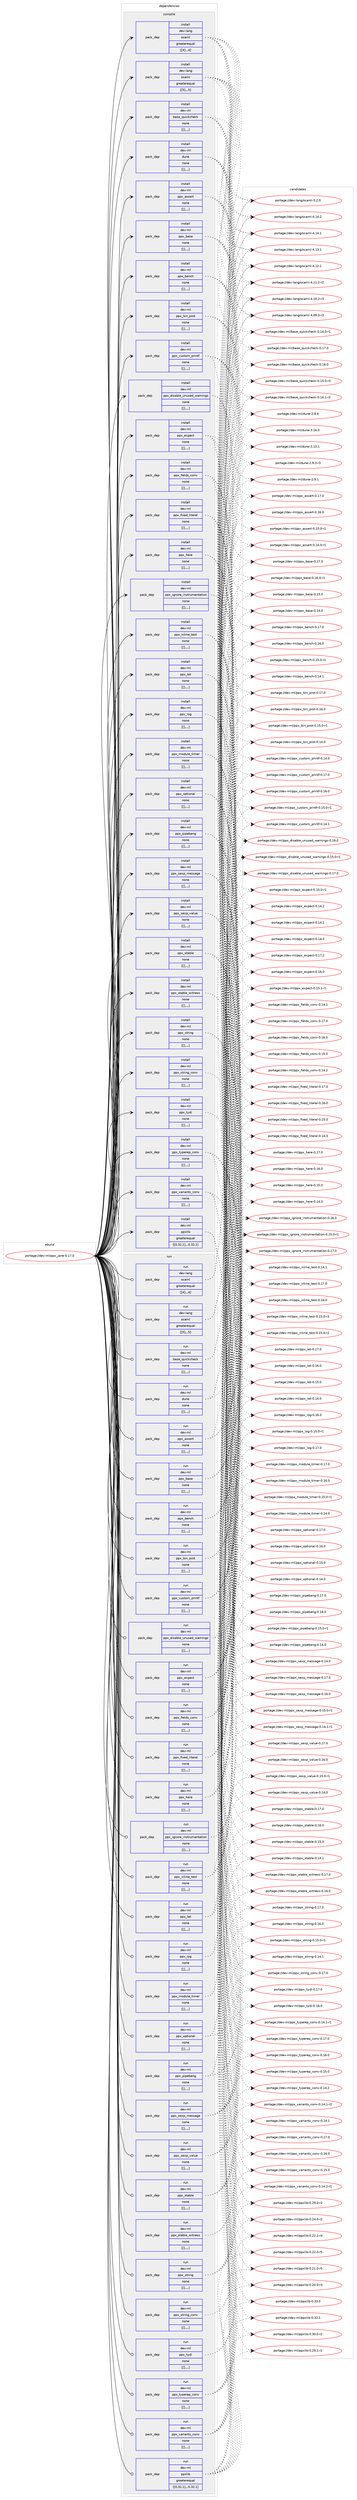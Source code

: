 digraph prolog {

# *************
# Graph options
# *************

newrank=true;
concentrate=true;
compound=true;
graph [rankdir=LR,fontname=Helvetica,fontsize=10,ranksep=1.5];#, ranksep=2.5, nodesep=0.2];
edge  [arrowhead=vee];
node  [fontname=Helvetica,fontsize=10];

# **********
# The ebuild
# **********

subgraph cluster_leftcol {
color=gray;
label=<<i>ebuild</i>>;
id [label="portage://dev-ml/ppx_jane-0.17.0", color=red, width=4, href="../dev-ml/ppx_jane-0.17.0.svg"];
}

# ****************
# The dependencies
# ****************

subgraph cluster_midcol {
color=gray;
label=<<i>dependencies</i>>;
subgraph cluster_compile {
fillcolor="#eeeeee";
style=filled;
label=<<i>compile</i>>;
subgraph pack94091 {
dependency126965 [label=<<TABLE BORDER="0" CELLBORDER="1" CELLSPACING="0" CELLPADDING="4" WIDTH="220"><TR><TD ROWSPAN="6" CELLPADDING="30">pack_dep</TD></TR><TR><TD WIDTH="110">install</TD></TR><TR><TD>dev-lang</TD></TR><TR><TD>ocaml</TD></TR><TR><TD>greaterequal</TD></TR><TR><TD>[[4],,,4]</TD></TR></TABLE>>, shape=none, color=blue];
}
id:e -> dependency126965:w [weight=20,style="solid",arrowhead="vee"];
subgraph pack94109 {
dependency126982 [label=<<TABLE BORDER="0" CELLBORDER="1" CELLSPACING="0" CELLPADDING="4" WIDTH="220"><TR><TD ROWSPAN="6" CELLPADDING="30">pack_dep</TD></TR><TR><TD WIDTH="110">install</TD></TR><TR><TD>dev-lang</TD></TR><TR><TD>ocaml</TD></TR><TR><TD>greaterequal</TD></TR><TR><TD>[[5],,,5]</TD></TR></TABLE>>, shape=none, color=blue];
}
id:e -> dependency126982:w [weight=20,style="solid",arrowhead="vee"];
subgraph pack94113 {
dependency126998 [label=<<TABLE BORDER="0" CELLBORDER="1" CELLSPACING="0" CELLPADDING="4" WIDTH="220"><TR><TD ROWSPAN="6" CELLPADDING="30">pack_dep</TD></TR><TR><TD WIDTH="110">install</TD></TR><TR><TD>dev-ml</TD></TR><TR><TD>base_quickcheck</TD></TR><TR><TD>none</TD></TR><TR><TD>[[],,,,]</TD></TR></TABLE>>, shape=none, color=blue];
}
id:e -> dependency126998:w [weight=20,style="solid",arrowhead="vee"];
subgraph pack94152 {
dependency127042 [label=<<TABLE BORDER="0" CELLBORDER="1" CELLSPACING="0" CELLPADDING="4" WIDTH="220"><TR><TD ROWSPAN="6" CELLPADDING="30">pack_dep</TD></TR><TR><TD WIDTH="110">install</TD></TR><TR><TD>dev-ml</TD></TR><TR><TD>dune</TD></TR><TR><TD>none</TD></TR><TR><TD>[[],,,,]</TD></TR></TABLE>>, shape=none, color=blue];
}
id:e -> dependency127042:w [weight=20,style="solid",arrowhead="vee"];
subgraph pack94171 {
dependency127078 [label=<<TABLE BORDER="0" CELLBORDER="1" CELLSPACING="0" CELLPADDING="4" WIDTH="220"><TR><TD ROWSPAN="6" CELLPADDING="30">pack_dep</TD></TR><TR><TD WIDTH="110">install</TD></TR><TR><TD>dev-ml</TD></TR><TR><TD>ppx_assert</TD></TR><TR><TD>none</TD></TR><TR><TD>[[],,,,]</TD></TR></TABLE>>, shape=none, color=blue];
}
id:e -> dependency127078:w [weight=20,style="solid",arrowhead="vee"];
subgraph pack94216 {
dependency127113 [label=<<TABLE BORDER="0" CELLBORDER="1" CELLSPACING="0" CELLPADDING="4" WIDTH="220"><TR><TD ROWSPAN="6" CELLPADDING="30">pack_dep</TD></TR><TR><TD WIDTH="110">install</TD></TR><TR><TD>dev-ml</TD></TR><TR><TD>ppx_base</TD></TR><TR><TD>none</TD></TR><TR><TD>[[],,,,]</TD></TR></TABLE>>, shape=none, color=blue];
}
id:e -> dependency127113:w [weight=20,style="solid",arrowhead="vee"];
subgraph pack94266 {
dependency127155 [label=<<TABLE BORDER="0" CELLBORDER="1" CELLSPACING="0" CELLPADDING="4" WIDTH="220"><TR><TD ROWSPAN="6" CELLPADDING="30">pack_dep</TD></TR><TR><TD WIDTH="110">install</TD></TR><TR><TD>dev-ml</TD></TR><TR><TD>ppx_bench</TD></TR><TR><TD>none</TD></TR><TR><TD>[[],,,,]</TD></TR></TABLE>>, shape=none, color=blue];
}
id:e -> dependency127155:w [weight=20,style="solid",arrowhead="vee"];
subgraph pack94345 {
dependency127290 [label=<<TABLE BORDER="0" CELLBORDER="1" CELLSPACING="0" CELLPADDING="4" WIDTH="220"><TR><TD ROWSPAN="6" CELLPADDING="30">pack_dep</TD></TR><TR><TD WIDTH="110">install</TD></TR><TR><TD>dev-ml</TD></TR><TR><TD>ppx_bin_prot</TD></TR><TR><TD>none</TD></TR><TR><TD>[[],,,,]</TD></TR></TABLE>>, shape=none, color=blue];
}
id:e -> dependency127290:w [weight=20,style="solid",arrowhead="vee"];
subgraph pack94429 {
dependency127346 [label=<<TABLE BORDER="0" CELLBORDER="1" CELLSPACING="0" CELLPADDING="4" WIDTH="220"><TR><TD ROWSPAN="6" CELLPADDING="30">pack_dep</TD></TR><TR><TD WIDTH="110">install</TD></TR><TR><TD>dev-ml</TD></TR><TR><TD>ppx_custom_printf</TD></TR><TR><TD>none</TD></TR><TR><TD>[[],,,,]</TD></TR></TABLE>>, shape=none, color=blue];
}
id:e -> dependency127346:w [weight=20,style="solid",arrowhead="vee"];
subgraph pack94456 {
dependency127356 [label=<<TABLE BORDER="0" CELLBORDER="1" CELLSPACING="0" CELLPADDING="4" WIDTH="220"><TR><TD ROWSPAN="6" CELLPADDING="30">pack_dep</TD></TR><TR><TD WIDTH="110">install</TD></TR><TR><TD>dev-ml</TD></TR><TR><TD>ppx_disable_unused_warnings</TD></TR><TR><TD>none</TD></TR><TR><TD>[[],,,,]</TD></TR></TABLE>>, shape=none, color=blue];
}
id:e -> dependency127356:w [weight=20,style="solid",arrowhead="vee"];
subgraph pack94463 {
dependency127370 [label=<<TABLE BORDER="0" CELLBORDER="1" CELLSPACING="0" CELLPADDING="4" WIDTH="220"><TR><TD ROWSPAN="6" CELLPADDING="30">pack_dep</TD></TR><TR><TD WIDTH="110">install</TD></TR><TR><TD>dev-ml</TD></TR><TR><TD>ppx_expect</TD></TR><TR><TD>none</TD></TR><TR><TD>[[],,,,]</TD></TR></TABLE>>, shape=none, color=blue];
}
id:e -> dependency127370:w [weight=20,style="solid",arrowhead="vee"];
subgraph pack94482 {
dependency127381 [label=<<TABLE BORDER="0" CELLBORDER="1" CELLSPACING="0" CELLPADDING="4" WIDTH="220"><TR><TD ROWSPAN="6" CELLPADDING="30">pack_dep</TD></TR><TR><TD WIDTH="110">install</TD></TR><TR><TD>dev-ml</TD></TR><TR><TD>ppx_fields_conv</TD></TR><TR><TD>none</TD></TR><TR><TD>[[],,,,]</TD></TR></TABLE>>, shape=none, color=blue];
}
id:e -> dependency127381:w [weight=20,style="solid",arrowhead="vee"];
subgraph pack94490 {
dependency127470 [label=<<TABLE BORDER="0" CELLBORDER="1" CELLSPACING="0" CELLPADDING="4" WIDTH="220"><TR><TD ROWSPAN="6" CELLPADDING="30">pack_dep</TD></TR><TR><TD WIDTH="110">install</TD></TR><TR><TD>dev-ml</TD></TR><TR><TD>ppx_fixed_literal</TD></TR><TR><TD>none</TD></TR><TR><TD>[[],,,,]</TD></TR></TABLE>>, shape=none, color=blue];
}
id:e -> dependency127470:w [weight=20,style="solid",arrowhead="vee"];
subgraph pack94575 {
dependency127474 [label=<<TABLE BORDER="0" CELLBORDER="1" CELLSPACING="0" CELLPADDING="4" WIDTH="220"><TR><TD ROWSPAN="6" CELLPADDING="30">pack_dep</TD></TR><TR><TD WIDTH="110">install</TD></TR><TR><TD>dev-ml</TD></TR><TR><TD>ppx_here</TD></TR><TR><TD>none</TD></TR><TR><TD>[[],,,,]</TD></TR></TABLE>>, shape=none, color=blue];
}
id:e -> dependency127474:w [weight=20,style="solid",arrowhead="vee"];
subgraph pack94577 {
dependency127516 [label=<<TABLE BORDER="0" CELLBORDER="1" CELLSPACING="0" CELLPADDING="4" WIDTH="220"><TR><TD ROWSPAN="6" CELLPADDING="30">pack_dep</TD></TR><TR><TD WIDTH="110">install</TD></TR><TR><TD>dev-ml</TD></TR><TR><TD>ppx_ignore_instrumentation</TD></TR><TR><TD>none</TD></TR><TR><TD>[[],,,,]</TD></TR></TABLE>>, shape=none, color=blue];
}
id:e -> dependency127516:w [weight=20,style="solid",arrowhead="vee"];
subgraph pack94641 {
dependency127548 [label=<<TABLE BORDER="0" CELLBORDER="1" CELLSPACING="0" CELLPADDING="4" WIDTH="220"><TR><TD ROWSPAN="6" CELLPADDING="30">pack_dep</TD></TR><TR><TD WIDTH="110">install</TD></TR><TR><TD>dev-ml</TD></TR><TR><TD>ppx_inline_test</TD></TR><TR><TD>none</TD></TR><TR><TD>[[],,,,]</TD></TR></TABLE>>, shape=none, color=blue];
}
id:e -> dependency127548:w [weight=20,style="solid",arrowhead="vee"];
subgraph pack94696 {
dependency127610 [label=<<TABLE BORDER="0" CELLBORDER="1" CELLSPACING="0" CELLPADDING="4" WIDTH="220"><TR><TD ROWSPAN="6" CELLPADDING="30">pack_dep</TD></TR><TR><TD WIDTH="110">install</TD></TR><TR><TD>dev-ml</TD></TR><TR><TD>ppx_let</TD></TR><TR><TD>none</TD></TR><TR><TD>[[],,,,]</TD></TR></TABLE>>, shape=none, color=blue];
}
id:e -> dependency127610:w [weight=20,style="solid",arrowhead="vee"];
subgraph pack94712 {
dependency127629 [label=<<TABLE BORDER="0" CELLBORDER="1" CELLSPACING="0" CELLPADDING="4" WIDTH="220"><TR><TD ROWSPAN="6" CELLPADDING="30">pack_dep</TD></TR><TR><TD WIDTH="110">install</TD></TR><TR><TD>dev-ml</TD></TR><TR><TD>ppx_log</TD></TR><TR><TD>none</TD></TR><TR><TD>[[],,,,]</TD></TR></TABLE>>, shape=none, color=blue];
}
id:e -> dependency127629:w [weight=20,style="solid",arrowhead="vee"];
subgraph pack94733 {
dependency127635 [label=<<TABLE BORDER="0" CELLBORDER="1" CELLSPACING="0" CELLPADDING="4" WIDTH="220"><TR><TD ROWSPAN="6" CELLPADDING="30">pack_dep</TD></TR><TR><TD WIDTH="110">install</TD></TR><TR><TD>dev-ml</TD></TR><TR><TD>ppx_module_timer</TD></TR><TR><TD>none</TD></TR><TR><TD>[[],,,,]</TD></TR></TABLE>>, shape=none, color=blue];
}
id:e -> dependency127635:w [weight=20,style="solid",arrowhead="vee"];
subgraph pack94737 {
dependency127639 [label=<<TABLE BORDER="0" CELLBORDER="1" CELLSPACING="0" CELLPADDING="4" WIDTH="220"><TR><TD ROWSPAN="6" CELLPADDING="30">pack_dep</TD></TR><TR><TD WIDTH="110">install</TD></TR><TR><TD>dev-ml</TD></TR><TR><TD>ppx_optional</TD></TR><TR><TD>none</TD></TR><TR><TD>[[],,,,]</TD></TR></TABLE>>, shape=none, color=blue];
}
id:e -> dependency127639:w [weight=20,style="solid",arrowhead="vee"];
subgraph pack94740 {
dependency127643 [label=<<TABLE BORDER="0" CELLBORDER="1" CELLSPACING="0" CELLPADDING="4" WIDTH="220"><TR><TD ROWSPAN="6" CELLPADDING="30">pack_dep</TD></TR><TR><TD WIDTH="110">install</TD></TR><TR><TD>dev-ml</TD></TR><TR><TD>ppx_pipebang</TD></TR><TR><TD>none</TD></TR><TR><TD>[[],,,,]</TD></TR></TABLE>>, shape=none, color=blue];
}
id:e -> dependency127643:w [weight=20,style="solid",arrowhead="vee"];
subgraph pack94760 {
dependency127684 [label=<<TABLE BORDER="0" CELLBORDER="1" CELLSPACING="0" CELLPADDING="4" WIDTH="220"><TR><TD ROWSPAN="6" CELLPADDING="30">pack_dep</TD></TR><TR><TD WIDTH="110">install</TD></TR><TR><TD>dev-ml</TD></TR><TR><TD>ppx_sexp_message</TD></TR><TR><TD>none</TD></TR><TR><TD>[[],,,,]</TD></TR></TABLE>>, shape=none, color=blue];
}
id:e -> dependency127684:w [weight=20,style="solid",arrowhead="vee"];
subgraph pack94787 {
dependency127703 [label=<<TABLE BORDER="0" CELLBORDER="1" CELLSPACING="0" CELLPADDING="4" WIDTH="220"><TR><TD ROWSPAN="6" CELLPADDING="30">pack_dep</TD></TR><TR><TD WIDTH="110">install</TD></TR><TR><TD>dev-ml</TD></TR><TR><TD>ppx_sexp_value</TD></TR><TR><TD>none</TD></TR><TR><TD>[[],,,,]</TD></TR></TABLE>>, shape=none, color=blue];
}
id:e -> dependency127703:w [weight=20,style="solid",arrowhead="vee"];
subgraph pack94816 {
dependency127735 [label=<<TABLE BORDER="0" CELLBORDER="1" CELLSPACING="0" CELLPADDING="4" WIDTH="220"><TR><TD ROWSPAN="6" CELLPADDING="30">pack_dep</TD></TR><TR><TD WIDTH="110">install</TD></TR><TR><TD>dev-ml</TD></TR><TR><TD>ppx_stable</TD></TR><TR><TD>none</TD></TR><TR><TD>[[],,,,]</TD></TR></TABLE>>, shape=none, color=blue];
}
id:e -> dependency127735:w [weight=20,style="solid",arrowhead="vee"];
subgraph pack94837 {
dependency127755 [label=<<TABLE BORDER="0" CELLBORDER="1" CELLSPACING="0" CELLPADDING="4" WIDTH="220"><TR><TD ROWSPAN="6" CELLPADDING="30">pack_dep</TD></TR><TR><TD WIDTH="110">install</TD></TR><TR><TD>dev-ml</TD></TR><TR><TD>ppx_stable_witness</TD></TR><TR><TD>none</TD></TR><TR><TD>[[],,,,]</TD></TR></TABLE>>, shape=none, color=blue];
}
id:e -> dependency127755:w [weight=20,style="solid",arrowhead="vee"];
subgraph pack94942 {
dependency127885 [label=<<TABLE BORDER="0" CELLBORDER="1" CELLSPACING="0" CELLPADDING="4" WIDTH="220"><TR><TD ROWSPAN="6" CELLPADDING="30">pack_dep</TD></TR><TR><TD WIDTH="110">install</TD></TR><TR><TD>dev-ml</TD></TR><TR><TD>ppx_string</TD></TR><TR><TD>none</TD></TR><TR><TD>[[],,,,]</TD></TR></TABLE>>, shape=none, color=blue];
}
id:e -> dependency127885:w [weight=20,style="solid",arrowhead="vee"];
subgraph pack94999 {
dependency127908 [label=<<TABLE BORDER="0" CELLBORDER="1" CELLSPACING="0" CELLPADDING="4" WIDTH="220"><TR><TD ROWSPAN="6" CELLPADDING="30">pack_dep</TD></TR><TR><TD WIDTH="110">install</TD></TR><TR><TD>dev-ml</TD></TR><TR><TD>ppx_string_conv</TD></TR><TR><TD>none</TD></TR><TR><TD>[[],,,,]</TD></TR></TABLE>>, shape=none, color=blue];
}
id:e -> dependency127908:w [weight=20,style="solid",arrowhead="vee"];
subgraph pack95010 {
dependency127919 [label=<<TABLE BORDER="0" CELLBORDER="1" CELLSPACING="0" CELLPADDING="4" WIDTH="220"><TR><TD ROWSPAN="6" CELLPADDING="30">pack_dep</TD></TR><TR><TD WIDTH="110">install</TD></TR><TR><TD>dev-ml</TD></TR><TR><TD>ppx_tydi</TD></TR><TR><TD>none</TD></TR><TR><TD>[[],,,,]</TD></TR></TABLE>>, shape=none, color=blue];
}
id:e -> dependency127919:w [weight=20,style="solid",arrowhead="vee"];
subgraph pack95023 {
dependency127952 [label=<<TABLE BORDER="0" CELLBORDER="1" CELLSPACING="0" CELLPADDING="4" WIDTH="220"><TR><TD ROWSPAN="6" CELLPADDING="30">pack_dep</TD></TR><TR><TD WIDTH="110">install</TD></TR><TR><TD>dev-ml</TD></TR><TR><TD>ppx_typerep_conv</TD></TR><TR><TD>none</TD></TR><TR><TD>[[],,,,]</TD></TR></TABLE>>, shape=none, color=blue];
}
id:e -> dependency127952:w [weight=20,style="solid",arrowhead="vee"];
subgraph pack95049 {
dependency127955 [label=<<TABLE BORDER="0" CELLBORDER="1" CELLSPACING="0" CELLPADDING="4" WIDTH="220"><TR><TD ROWSPAN="6" CELLPADDING="30">pack_dep</TD></TR><TR><TD WIDTH="110">install</TD></TR><TR><TD>dev-ml</TD></TR><TR><TD>ppx_variants_conv</TD></TR><TR><TD>none</TD></TR><TR><TD>[[],,,,]</TD></TR></TABLE>>, shape=none, color=blue];
}
id:e -> dependency127955:w [weight=20,style="solid",arrowhead="vee"];
subgraph pack95051 {
dependency127975 [label=<<TABLE BORDER="0" CELLBORDER="1" CELLSPACING="0" CELLPADDING="4" WIDTH="220"><TR><TD ROWSPAN="6" CELLPADDING="30">pack_dep</TD></TR><TR><TD WIDTH="110">install</TD></TR><TR><TD>dev-ml</TD></TR><TR><TD>ppxlib</TD></TR><TR><TD>greaterequal</TD></TR><TR><TD>[[0,32,1],,,0.32.1]</TD></TR></TABLE>>, shape=none, color=blue];
}
id:e -> dependency127975:w [weight=20,style="solid",arrowhead="vee"];
}
subgraph cluster_compileandrun {
fillcolor="#eeeeee";
style=filled;
label=<<i>compile and run</i>>;
}
subgraph cluster_run {
fillcolor="#eeeeee";
style=filled;
label=<<i>run</i>>;
subgraph pack95070 {
dependency127978 [label=<<TABLE BORDER="0" CELLBORDER="1" CELLSPACING="0" CELLPADDING="4" WIDTH="220"><TR><TD ROWSPAN="6" CELLPADDING="30">pack_dep</TD></TR><TR><TD WIDTH="110">run</TD></TR><TR><TD>dev-lang</TD></TR><TR><TD>ocaml</TD></TR><TR><TD>greaterequal</TD></TR><TR><TD>[[4],,,4]</TD></TR></TABLE>>, shape=none, color=blue];
}
id:e -> dependency127978:w [weight=20,style="solid",arrowhead="odot"];
subgraph pack95138 {
dependency128042 [label=<<TABLE BORDER="0" CELLBORDER="1" CELLSPACING="0" CELLPADDING="4" WIDTH="220"><TR><TD ROWSPAN="6" CELLPADDING="30">pack_dep</TD></TR><TR><TD WIDTH="110">run</TD></TR><TR><TD>dev-lang</TD></TR><TR><TD>ocaml</TD></TR><TR><TD>greaterequal</TD></TR><TR><TD>[[5],,,5]</TD></TR></TABLE>>, shape=none, color=blue];
}
id:e -> dependency128042:w [weight=20,style="solid",arrowhead="odot"];
subgraph pack95155 {
dependency128065 [label=<<TABLE BORDER="0" CELLBORDER="1" CELLSPACING="0" CELLPADDING="4" WIDTH="220"><TR><TD ROWSPAN="6" CELLPADDING="30">pack_dep</TD></TR><TR><TD WIDTH="110">run</TD></TR><TR><TD>dev-ml</TD></TR><TR><TD>base_quickcheck</TD></TR><TR><TD>none</TD></TR><TR><TD>[[],,,,]</TD></TR></TABLE>>, shape=none, color=blue];
}
id:e -> dependency128065:w [weight=20,style="solid",arrowhead="odot"];
subgraph pack95158 {
dependency128068 [label=<<TABLE BORDER="0" CELLBORDER="1" CELLSPACING="0" CELLPADDING="4" WIDTH="220"><TR><TD ROWSPAN="6" CELLPADDING="30">pack_dep</TD></TR><TR><TD WIDTH="110">run</TD></TR><TR><TD>dev-ml</TD></TR><TR><TD>dune</TD></TR><TR><TD>none</TD></TR><TR><TD>[[],,,,]</TD></TR></TABLE>>, shape=none, color=blue];
}
id:e -> dependency128068:w [weight=20,style="solid",arrowhead="odot"];
subgraph pack95162 {
dependency128086 [label=<<TABLE BORDER="0" CELLBORDER="1" CELLSPACING="0" CELLPADDING="4" WIDTH="220"><TR><TD ROWSPAN="6" CELLPADDING="30">pack_dep</TD></TR><TR><TD WIDTH="110">run</TD></TR><TR><TD>dev-ml</TD></TR><TR><TD>ppx_assert</TD></TR><TR><TD>none</TD></TR><TR><TD>[[],,,,]</TD></TR></TABLE>>, shape=none, color=blue];
}
id:e -> dependency128086:w [weight=20,style="solid",arrowhead="odot"];
subgraph pack95181 {
dependency128110 [label=<<TABLE BORDER="0" CELLBORDER="1" CELLSPACING="0" CELLPADDING="4" WIDTH="220"><TR><TD ROWSPAN="6" CELLPADDING="30">pack_dep</TD></TR><TR><TD WIDTH="110">run</TD></TR><TR><TD>dev-ml</TD></TR><TR><TD>ppx_base</TD></TR><TR><TD>none</TD></TR><TR><TD>[[],,,,]</TD></TR></TABLE>>, shape=none, color=blue];
}
id:e -> dependency128110:w [weight=20,style="solid",arrowhead="odot"];
subgraph pack95215 {
dependency128128 [label=<<TABLE BORDER="0" CELLBORDER="1" CELLSPACING="0" CELLPADDING="4" WIDTH="220"><TR><TD ROWSPAN="6" CELLPADDING="30">pack_dep</TD></TR><TR><TD WIDTH="110">run</TD></TR><TR><TD>dev-ml</TD></TR><TR><TD>ppx_bench</TD></TR><TR><TD>none</TD></TR><TR><TD>[[],,,,]</TD></TR></TABLE>>, shape=none, color=blue];
}
id:e -> dependency128128:w [weight=20,style="solid",arrowhead="odot"];
subgraph pack95222 {
dependency128161 [label=<<TABLE BORDER="0" CELLBORDER="1" CELLSPACING="0" CELLPADDING="4" WIDTH="220"><TR><TD ROWSPAN="6" CELLPADDING="30">pack_dep</TD></TR><TR><TD WIDTH="110">run</TD></TR><TR><TD>dev-ml</TD></TR><TR><TD>ppx_bin_prot</TD></TR><TR><TD>none</TD></TR><TR><TD>[[],,,,]</TD></TR></TABLE>>, shape=none, color=blue];
}
id:e -> dependency128161:w [weight=20,style="solid",arrowhead="odot"];
subgraph pack95261 {
dependency128167 [label=<<TABLE BORDER="0" CELLBORDER="1" CELLSPACING="0" CELLPADDING="4" WIDTH="220"><TR><TD ROWSPAN="6" CELLPADDING="30">pack_dep</TD></TR><TR><TD WIDTH="110">run</TD></TR><TR><TD>dev-ml</TD></TR><TR><TD>ppx_custom_printf</TD></TR><TR><TD>none</TD></TR><TR><TD>[[],,,,]</TD></TR></TABLE>>, shape=none, color=blue];
}
id:e -> dependency128167:w [weight=20,style="solid",arrowhead="odot"];
subgraph pack95277 {
dependency128200 [label=<<TABLE BORDER="0" CELLBORDER="1" CELLSPACING="0" CELLPADDING="4" WIDTH="220"><TR><TD ROWSPAN="6" CELLPADDING="30">pack_dep</TD></TR><TR><TD WIDTH="110">run</TD></TR><TR><TD>dev-ml</TD></TR><TR><TD>ppx_disable_unused_warnings</TD></TR><TR><TD>none</TD></TR><TR><TD>[[],,,,]</TD></TR></TABLE>>, shape=none, color=blue];
}
id:e -> dependency128200:w [weight=20,style="solid",arrowhead="odot"];
subgraph pack95295 {
dependency128255 [label=<<TABLE BORDER="0" CELLBORDER="1" CELLSPACING="0" CELLPADDING="4" WIDTH="220"><TR><TD ROWSPAN="6" CELLPADDING="30">pack_dep</TD></TR><TR><TD WIDTH="110">run</TD></TR><TR><TD>dev-ml</TD></TR><TR><TD>ppx_expect</TD></TR><TR><TD>none</TD></TR><TR><TD>[[],,,,]</TD></TR></TABLE>>, shape=none, color=blue];
}
id:e -> dependency128255:w [weight=20,style="solid",arrowhead="odot"];
subgraph pack95362 {
dependency128276 [label=<<TABLE BORDER="0" CELLBORDER="1" CELLSPACING="0" CELLPADDING="4" WIDTH="220"><TR><TD ROWSPAN="6" CELLPADDING="30">pack_dep</TD></TR><TR><TD WIDTH="110">run</TD></TR><TR><TD>dev-ml</TD></TR><TR><TD>ppx_fields_conv</TD></TR><TR><TD>none</TD></TR><TR><TD>[[],,,,]</TD></TR></TABLE>>, shape=none, color=blue];
}
id:e -> dependency128276:w [weight=20,style="solid",arrowhead="odot"];
subgraph pack95367 {
dependency128280 [label=<<TABLE BORDER="0" CELLBORDER="1" CELLSPACING="0" CELLPADDING="4" WIDTH="220"><TR><TD ROWSPAN="6" CELLPADDING="30">pack_dep</TD></TR><TR><TD WIDTH="110">run</TD></TR><TR><TD>dev-ml</TD></TR><TR><TD>ppx_fixed_literal</TD></TR><TR><TD>none</TD></TR><TR><TD>[[],,,,]</TD></TR></TABLE>>, shape=none, color=blue];
}
id:e -> dependency128280:w [weight=20,style="solid",arrowhead="odot"];
subgraph pack95387 {
dependency128298 [label=<<TABLE BORDER="0" CELLBORDER="1" CELLSPACING="0" CELLPADDING="4" WIDTH="220"><TR><TD ROWSPAN="6" CELLPADDING="30">pack_dep</TD></TR><TR><TD WIDTH="110">run</TD></TR><TR><TD>dev-ml</TD></TR><TR><TD>ppx_here</TD></TR><TR><TD>none</TD></TR><TR><TD>[[],,,,]</TD></TR></TABLE>>, shape=none, color=blue];
}
id:e -> dependency128298:w [weight=20,style="solid",arrowhead="odot"];
subgraph pack95395 {
dependency128318 [label=<<TABLE BORDER="0" CELLBORDER="1" CELLSPACING="0" CELLPADDING="4" WIDTH="220"><TR><TD ROWSPAN="6" CELLPADDING="30">pack_dep</TD></TR><TR><TD WIDTH="110">run</TD></TR><TR><TD>dev-ml</TD></TR><TR><TD>ppx_ignore_instrumentation</TD></TR><TR><TD>none</TD></TR><TR><TD>[[],,,,]</TD></TR></TABLE>>, shape=none, color=blue];
}
id:e -> dependency128318:w [weight=20,style="solid",arrowhead="odot"];
subgraph pack95430 {
dependency128342 [label=<<TABLE BORDER="0" CELLBORDER="1" CELLSPACING="0" CELLPADDING="4" WIDTH="220"><TR><TD ROWSPAN="6" CELLPADDING="30">pack_dep</TD></TR><TR><TD WIDTH="110">run</TD></TR><TR><TD>dev-ml</TD></TR><TR><TD>ppx_inline_test</TD></TR><TR><TD>none</TD></TR><TR><TD>[[],,,,]</TD></TR></TABLE>>, shape=none, color=blue];
}
id:e -> dependency128342:w [weight=20,style="solid",arrowhead="odot"];
subgraph pack95432 {
dependency128388 [label=<<TABLE BORDER="0" CELLBORDER="1" CELLSPACING="0" CELLPADDING="4" WIDTH="220"><TR><TD ROWSPAN="6" CELLPADDING="30">pack_dep</TD></TR><TR><TD WIDTH="110">run</TD></TR><TR><TD>dev-ml</TD></TR><TR><TD>ppx_let</TD></TR><TR><TD>none</TD></TR><TR><TD>[[],,,,]</TD></TR></TABLE>>, shape=none, color=blue];
}
id:e -> dependency128388:w [weight=20,style="solid",arrowhead="odot"];
subgraph pack95499 {
dependency128462 [label=<<TABLE BORDER="0" CELLBORDER="1" CELLSPACING="0" CELLPADDING="4" WIDTH="220"><TR><TD ROWSPAN="6" CELLPADDING="30">pack_dep</TD></TR><TR><TD WIDTH="110">run</TD></TR><TR><TD>dev-ml</TD></TR><TR><TD>ppx_log</TD></TR><TR><TD>none</TD></TR><TR><TD>[[],,,,]</TD></TR></TABLE>>, shape=none, color=blue];
}
id:e -> dependency128462:w [weight=20,style="solid",arrowhead="odot"];
subgraph pack95575 {
dependency128490 [label=<<TABLE BORDER="0" CELLBORDER="1" CELLSPACING="0" CELLPADDING="4" WIDTH="220"><TR><TD ROWSPAN="6" CELLPADDING="30">pack_dep</TD></TR><TR><TD WIDTH="110">run</TD></TR><TR><TD>dev-ml</TD></TR><TR><TD>ppx_module_timer</TD></TR><TR><TD>none</TD></TR><TR><TD>[[],,,,]</TD></TR></TABLE>>, shape=none, color=blue];
}
id:e -> dependency128490:w [weight=20,style="solid",arrowhead="odot"];
subgraph pack95580 {
dependency128495 [label=<<TABLE BORDER="0" CELLBORDER="1" CELLSPACING="0" CELLPADDING="4" WIDTH="220"><TR><TD ROWSPAN="6" CELLPADDING="30">pack_dep</TD></TR><TR><TD WIDTH="110">run</TD></TR><TR><TD>dev-ml</TD></TR><TR><TD>ppx_optional</TD></TR><TR><TD>none</TD></TR><TR><TD>[[],,,,]</TD></TR></TABLE>>, shape=none, color=blue];
}
id:e -> dependency128495:w [weight=20,style="solid",arrowhead="odot"];
subgraph pack95584 {
dependency128523 [label=<<TABLE BORDER="0" CELLBORDER="1" CELLSPACING="0" CELLPADDING="4" WIDTH="220"><TR><TD ROWSPAN="6" CELLPADDING="30">pack_dep</TD></TR><TR><TD WIDTH="110">run</TD></TR><TR><TD>dev-ml</TD></TR><TR><TD>ppx_pipebang</TD></TR><TR><TD>none</TD></TR><TR><TD>[[],,,,]</TD></TR></TABLE>>, shape=none, color=blue];
}
id:e -> dependency128523:w [weight=20,style="solid",arrowhead="odot"];
subgraph pack95609 {
dependency128535 [label=<<TABLE BORDER="0" CELLBORDER="1" CELLSPACING="0" CELLPADDING="4" WIDTH="220"><TR><TD ROWSPAN="6" CELLPADDING="30">pack_dep</TD></TR><TR><TD WIDTH="110">run</TD></TR><TR><TD>dev-ml</TD></TR><TR><TD>ppx_sexp_message</TD></TR><TR><TD>none</TD></TR><TR><TD>[[],,,,]</TD></TR></TABLE>>, shape=none, color=blue];
}
id:e -> dependency128535:w [weight=20,style="solid",arrowhead="odot"];
subgraph pack95647 {
dependency128575 [label=<<TABLE BORDER="0" CELLBORDER="1" CELLSPACING="0" CELLPADDING="4" WIDTH="220"><TR><TD ROWSPAN="6" CELLPADDING="30">pack_dep</TD></TR><TR><TD WIDTH="110">run</TD></TR><TR><TD>dev-ml</TD></TR><TR><TD>ppx_sexp_value</TD></TR><TR><TD>none</TD></TR><TR><TD>[[],,,,]</TD></TR></TABLE>>, shape=none, color=blue];
}
id:e -> dependency128575:w [weight=20,style="solid",arrowhead="odot"];
subgraph pack95669 {
dependency128587 [label=<<TABLE BORDER="0" CELLBORDER="1" CELLSPACING="0" CELLPADDING="4" WIDTH="220"><TR><TD ROWSPAN="6" CELLPADDING="30">pack_dep</TD></TR><TR><TD WIDTH="110">run</TD></TR><TR><TD>dev-ml</TD></TR><TR><TD>ppx_stable</TD></TR><TR><TD>none</TD></TR><TR><TD>[[],,,,]</TD></TR></TABLE>>, shape=none, color=blue];
}
id:e -> dependency128587:w [weight=20,style="solid",arrowhead="odot"];
subgraph pack95708 {
dependency128649 [label=<<TABLE BORDER="0" CELLBORDER="1" CELLSPACING="0" CELLPADDING="4" WIDTH="220"><TR><TD ROWSPAN="6" CELLPADDING="30">pack_dep</TD></TR><TR><TD WIDTH="110">run</TD></TR><TR><TD>dev-ml</TD></TR><TR><TD>ppx_stable_witness</TD></TR><TR><TD>none</TD></TR><TR><TD>[[],,,,]</TD></TR></TABLE>>, shape=none, color=blue];
}
id:e -> dependency128649:w [weight=20,style="solid",arrowhead="odot"];
subgraph pack95741 {
dependency128687 [label=<<TABLE BORDER="0" CELLBORDER="1" CELLSPACING="0" CELLPADDING="4" WIDTH="220"><TR><TD ROWSPAN="6" CELLPADDING="30">pack_dep</TD></TR><TR><TD WIDTH="110">run</TD></TR><TR><TD>dev-ml</TD></TR><TR><TD>ppx_string</TD></TR><TR><TD>none</TD></TR><TR><TD>[[],,,,]</TD></TR></TABLE>>, shape=none, color=blue];
}
id:e -> dependency128687:w [weight=20,style="solid",arrowhead="odot"];
subgraph pack95782 {
dependency128691 [label=<<TABLE BORDER="0" CELLBORDER="1" CELLSPACING="0" CELLPADDING="4" WIDTH="220"><TR><TD ROWSPAN="6" CELLPADDING="30">pack_dep</TD></TR><TR><TD WIDTH="110">run</TD></TR><TR><TD>dev-ml</TD></TR><TR><TD>ppx_string_conv</TD></TR><TR><TD>none</TD></TR><TR><TD>[[],,,,]</TD></TR></TABLE>>, shape=none, color=blue];
}
id:e -> dependency128691:w [weight=20,style="solid",arrowhead="odot"];
subgraph pack95810 {
dependency128722 [label=<<TABLE BORDER="0" CELLBORDER="1" CELLSPACING="0" CELLPADDING="4" WIDTH="220"><TR><TD ROWSPAN="6" CELLPADDING="30">pack_dep</TD></TR><TR><TD WIDTH="110">run</TD></TR><TR><TD>dev-ml</TD></TR><TR><TD>ppx_tydi</TD></TR><TR><TD>none</TD></TR><TR><TD>[[],,,,]</TD></TR></TABLE>>, shape=none, color=blue];
}
id:e -> dependency128722:w [weight=20,style="solid",arrowhead="odot"];
subgraph pack95832 {
dependency128771 [label=<<TABLE BORDER="0" CELLBORDER="1" CELLSPACING="0" CELLPADDING="4" WIDTH="220"><TR><TD ROWSPAN="6" CELLPADDING="30">pack_dep</TD></TR><TR><TD WIDTH="110">run</TD></TR><TR><TD>dev-ml</TD></TR><TR><TD>ppx_typerep_conv</TD></TR><TR><TD>none</TD></TR><TR><TD>[[],,,,]</TD></TR></TABLE>>, shape=none, color=blue];
}
id:e -> dependency128771:w [weight=20,style="solid",arrowhead="odot"];
subgraph pack95862 {
dependency128792 [label=<<TABLE BORDER="0" CELLBORDER="1" CELLSPACING="0" CELLPADDING="4" WIDTH="220"><TR><TD ROWSPAN="6" CELLPADDING="30">pack_dep</TD></TR><TR><TD WIDTH="110">run</TD></TR><TR><TD>dev-ml</TD></TR><TR><TD>ppx_variants_conv</TD></TR><TR><TD>none</TD></TR><TR><TD>[[],,,,]</TD></TR></TABLE>>, shape=none, color=blue];
}
id:e -> dependency128792:w [weight=20,style="solid",arrowhead="odot"];
subgraph pack95927 {
dependency128875 [label=<<TABLE BORDER="0" CELLBORDER="1" CELLSPACING="0" CELLPADDING="4" WIDTH="220"><TR><TD ROWSPAN="6" CELLPADDING="30">pack_dep</TD></TR><TR><TD WIDTH="110">run</TD></TR><TR><TD>dev-ml</TD></TR><TR><TD>ppxlib</TD></TR><TR><TD>greaterequal</TD></TR><TR><TD>[[0,32,1],,,0.32.1]</TD></TR></TABLE>>, shape=none, color=blue];
}
id:e -> dependency128875:w [weight=20,style="solid",arrowhead="odot"];
}
}

# **************
# The candidates
# **************

subgraph cluster_choices {
rank=same;
color=gray;
label=<<i>candidates</i>>;

subgraph choice95587 {
color=black;
nodesep=1;
choice1001011184510897110103471119997109108455346504648 [label="portage://dev-lang/ocaml-5.2.0", color=red, width=4,href="../dev-lang/ocaml-5.2.0.svg"];
choice100101118451089711010347111999710910845524649524650 [label="portage://dev-lang/ocaml-4.14.2", color=red, width=4,href="../dev-lang/ocaml-4.14.2.svg"];
choice100101118451089711010347111999710910845524649524649 [label="portage://dev-lang/ocaml-4.14.1", color=red, width=4,href="../dev-lang/ocaml-4.14.1.svg"];
choice100101118451089711010347111999710910845524649514649 [label="portage://dev-lang/ocaml-4.13.1", color=red, width=4,href="../dev-lang/ocaml-4.13.1.svg"];
choice100101118451089711010347111999710910845524649504649 [label="portage://dev-lang/ocaml-4.12.1", color=red, width=4,href="../dev-lang/ocaml-4.12.1.svg"];
choice1001011184510897110103471119997109108455246494946504511450 [label="portage://dev-lang/ocaml-4.11.2-r2", color=red, width=4,href="../dev-lang/ocaml-4.11.2-r2.svg"];
choice1001011184510897110103471119997109108455246494846504511451 [label="portage://dev-lang/ocaml-4.10.2-r3", color=red, width=4,href="../dev-lang/ocaml-4.10.2-r3.svg"];
choice1001011184510897110103471119997109108455246485746484511451 [label="portage://dev-lang/ocaml-4.09.0-r3", color=red, width=4,href="../dev-lang/ocaml-4.09.0-r3.svg"];
dependency126965:e -> choice1001011184510897110103471119997109108455346504648:w [style=dotted,weight="100"];
dependency126965:e -> choice100101118451089711010347111999710910845524649524650:w [style=dotted,weight="100"];
dependency126965:e -> choice100101118451089711010347111999710910845524649524649:w [style=dotted,weight="100"];
dependency126965:e -> choice100101118451089711010347111999710910845524649514649:w [style=dotted,weight="100"];
dependency126965:e -> choice100101118451089711010347111999710910845524649504649:w [style=dotted,weight="100"];
dependency126965:e -> choice1001011184510897110103471119997109108455246494946504511450:w [style=dotted,weight="100"];
dependency126965:e -> choice1001011184510897110103471119997109108455246494846504511451:w [style=dotted,weight="100"];
dependency126965:e -> choice1001011184510897110103471119997109108455246485746484511451:w [style=dotted,weight="100"];
}
subgraph choice95628 {
color=black;
nodesep=1;
choice1001011184510897110103471119997109108455346504648 [label="portage://dev-lang/ocaml-5.2.0", color=red, width=4,href="../dev-lang/ocaml-5.2.0.svg"];
choice100101118451089711010347111999710910845524649524650 [label="portage://dev-lang/ocaml-4.14.2", color=red, width=4,href="../dev-lang/ocaml-4.14.2.svg"];
choice100101118451089711010347111999710910845524649524649 [label="portage://dev-lang/ocaml-4.14.1", color=red, width=4,href="../dev-lang/ocaml-4.14.1.svg"];
choice100101118451089711010347111999710910845524649514649 [label="portage://dev-lang/ocaml-4.13.1", color=red, width=4,href="../dev-lang/ocaml-4.13.1.svg"];
choice100101118451089711010347111999710910845524649504649 [label="portage://dev-lang/ocaml-4.12.1", color=red, width=4,href="../dev-lang/ocaml-4.12.1.svg"];
choice1001011184510897110103471119997109108455246494946504511450 [label="portage://dev-lang/ocaml-4.11.2-r2", color=red, width=4,href="../dev-lang/ocaml-4.11.2-r2.svg"];
choice1001011184510897110103471119997109108455246494846504511451 [label="portage://dev-lang/ocaml-4.10.2-r3", color=red, width=4,href="../dev-lang/ocaml-4.10.2-r3.svg"];
choice1001011184510897110103471119997109108455246485746484511451 [label="portage://dev-lang/ocaml-4.09.0-r3", color=red, width=4,href="../dev-lang/ocaml-4.09.0-r3.svg"];
dependency126982:e -> choice1001011184510897110103471119997109108455346504648:w [style=dotted,weight="100"];
dependency126982:e -> choice100101118451089711010347111999710910845524649524650:w [style=dotted,weight="100"];
dependency126982:e -> choice100101118451089711010347111999710910845524649524649:w [style=dotted,weight="100"];
dependency126982:e -> choice100101118451089711010347111999710910845524649514649:w [style=dotted,weight="100"];
dependency126982:e -> choice100101118451089711010347111999710910845524649504649:w [style=dotted,weight="100"];
dependency126982:e -> choice1001011184510897110103471119997109108455246494946504511450:w [style=dotted,weight="100"];
dependency126982:e -> choice1001011184510897110103471119997109108455246494846504511451:w [style=dotted,weight="100"];
dependency126982:e -> choice1001011184510897110103471119997109108455246485746484511451:w [style=dotted,weight="100"];
}
subgraph choice95633 {
color=black;
nodesep=1;
choice100101118451091084798971151019511311710599107991041019910745484649554648 [label="portage://dev-ml/base_quickcheck-0.17.0", color=red, width=4,href="../dev-ml/base_quickcheck-0.17.0.svg"];
choice100101118451091084798971151019511311710599107991041019910745484649544648 [label="portage://dev-ml/base_quickcheck-0.16.0", color=red, width=4,href="../dev-ml/base_quickcheck-0.16.0.svg"];
choice1001011184510910847989711510195113117105991079910410199107454846495346484511451 [label="portage://dev-ml/base_quickcheck-0.15.0-r3", color=red, width=4,href="../dev-ml/base_quickcheck-0.15.0-r3.svg"];
choice1001011184510910847989711510195113117105991079910410199107454846495246494511450 [label="portage://dev-ml/base_quickcheck-0.14.1-r2", color=red, width=4,href="../dev-ml/base_quickcheck-0.14.1-r2.svg"];
choice1001011184510910847989711510195113117105991079910410199107454846495246484511449 [label="portage://dev-ml/base_quickcheck-0.14.0-r1", color=red, width=4,href="../dev-ml/base_quickcheck-0.14.0-r1.svg"];
dependency126998:e -> choice100101118451091084798971151019511311710599107991041019910745484649554648:w [style=dotted,weight="100"];
dependency126998:e -> choice100101118451091084798971151019511311710599107991041019910745484649544648:w [style=dotted,weight="100"];
dependency126998:e -> choice1001011184510910847989711510195113117105991079910410199107454846495346484511451:w [style=dotted,weight="100"];
dependency126998:e -> choice1001011184510910847989711510195113117105991079910410199107454846495246494511450:w [style=dotted,weight="100"];
dependency126998:e -> choice1001011184510910847989711510195113117105991079910410199107454846495246484511449:w [style=dotted,weight="100"];
}
subgraph choice95669 {
color=black;
nodesep=1;
choice100101118451091084710011711010145514649544648 [label="portage://dev-ml/dune-3.16.0", color=red, width=4,href="../dev-ml/dune-3.16.0.svg"];
choice100101118451091084710011711010145514649514649 [label="portage://dev-ml/dune-3.13.1", color=red, width=4,href="../dev-ml/dune-3.13.1.svg"];
choice10010111845109108471001171101014550465746514511451 [label="portage://dev-ml/dune-2.9.3-r3", color=red, width=4,href="../dev-ml/dune-2.9.3-r3.svg"];
choice1001011184510910847100117110101455046574649 [label="portage://dev-ml/dune-2.9.1", color=red, width=4,href="../dev-ml/dune-2.9.1.svg"];
choice1001011184510910847100117110101455046564652 [label="portage://dev-ml/dune-2.8.4", color=red, width=4,href="../dev-ml/dune-2.8.4.svg"];
dependency127042:e -> choice100101118451091084710011711010145514649544648:w [style=dotted,weight="100"];
dependency127042:e -> choice100101118451091084710011711010145514649514649:w [style=dotted,weight="100"];
dependency127042:e -> choice10010111845109108471001171101014550465746514511451:w [style=dotted,weight="100"];
dependency127042:e -> choice1001011184510910847100117110101455046574649:w [style=dotted,weight="100"];
dependency127042:e -> choice1001011184510910847100117110101455046564652:w [style=dotted,weight="100"];
}
subgraph choice95692 {
color=black;
nodesep=1;
choice1001011184510910847112112120959711511510111411645484649554648 [label="portage://dev-ml/ppx_assert-0.17.0", color=red, width=4,href="../dev-ml/ppx_assert-0.17.0.svg"];
choice1001011184510910847112112120959711511510111411645484649544648 [label="portage://dev-ml/ppx_assert-0.16.0", color=red, width=4,href="../dev-ml/ppx_assert-0.16.0.svg"];
choice10010111845109108471121121209597115115101114116454846495346484511449 [label="portage://dev-ml/ppx_assert-0.15.0-r1", color=red, width=4,href="../dev-ml/ppx_assert-0.15.0-r1.svg"];
choice10010111845109108471121121209597115115101114116454846495246484511449 [label="portage://dev-ml/ppx_assert-0.14.0-r1", color=red, width=4,href="../dev-ml/ppx_assert-0.14.0-r1.svg"];
dependency127078:e -> choice1001011184510910847112112120959711511510111411645484649554648:w [style=dotted,weight="100"];
dependency127078:e -> choice1001011184510910847112112120959711511510111411645484649544648:w [style=dotted,weight="100"];
dependency127078:e -> choice10010111845109108471121121209597115115101114116454846495346484511449:w [style=dotted,weight="100"];
dependency127078:e -> choice10010111845109108471121121209597115115101114116454846495246484511449:w [style=dotted,weight="100"];
}
subgraph choice95697 {
color=black;
nodesep=1;
choice100101118451091084711211212095989711510145484649554648 [label="portage://dev-ml/ppx_base-0.17.0", color=red, width=4,href="../dev-ml/ppx_base-0.17.0.svg"];
choice1001011184510910847112112120959897115101454846495446484511449 [label="portage://dev-ml/ppx_base-0.16.0-r1", color=red, width=4,href="../dev-ml/ppx_base-0.16.0-r1.svg"];
choice100101118451091084711211212095989711510145484649534648 [label="portage://dev-ml/ppx_base-0.15.0", color=red, width=4,href="../dev-ml/ppx_base-0.15.0.svg"];
choice100101118451091084711211212095989711510145484649524648 [label="portage://dev-ml/ppx_base-0.14.0", color=red, width=4,href="../dev-ml/ppx_base-0.14.0.svg"];
dependency127113:e -> choice100101118451091084711211212095989711510145484649554648:w [style=dotted,weight="100"];
dependency127113:e -> choice1001011184510910847112112120959897115101454846495446484511449:w [style=dotted,weight="100"];
dependency127113:e -> choice100101118451091084711211212095989711510145484649534648:w [style=dotted,weight="100"];
dependency127113:e -> choice100101118451091084711211212095989711510145484649524648:w [style=dotted,weight="100"];
}
subgraph choice95699 {
color=black;
nodesep=1;
choice100101118451091084711211212095981011109910445484649554648 [label="portage://dev-ml/ppx_bench-0.17.0", color=red, width=4,href="../dev-ml/ppx_bench-0.17.0.svg"];
choice100101118451091084711211212095981011109910445484649544648 [label="portage://dev-ml/ppx_bench-0.16.0", color=red, width=4,href="../dev-ml/ppx_bench-0.16.0.svg"];
choice1001011184510910847112112120959810111099104454846495346484511449 [label="portage://dev-ml/ppx_bench-0.15.0-r1", color=red, width=4,href="../dev-ml/ppx_bench-0.15.0-r1.svg"];
choice100101118451091084711211212095981011109910445484649524649 [label="portage://dev-ml/ppx_bench-0.14.1", color=red, width=4,href="../dev-ml/ppx_bench-0.14.1.svg"];
dependency127155:e -> choice100101118451091084711211212095981011109910445484649554648:w [style=dotted,weight="100"];
dependency127155:e -> choice100101118451091084711211212095981011109910445484649544648:w [style=dotted,weight="100"];
dependency127155:e -> choice1001011184510910847112112120959810111099104454846495346484511449:w [style=dotted,weight="100"];
dependency127155:e -> choice100101118451091084711211212095981011109910445484649524649:w [style=dotted,weight="100"];
}
subgraph choice95704 {
color=black;
nodesep=1;
choice100101118451091084711211212095981051109511211411111645484649554648 [label="portage://dev-ml/ppx_bin_prot-0.17.0", color=red, width=4,href="../dev-ml/ppx_bin_prot-0.17.0.svg"];
choice100101118451091084711211212095981051109511211411111645484649544648 [label="portage://dev-ml/ppx_bin_prot-0.16.0", color=red, width=4,href="../dev-ml/ppx_bin_prot-0.16.0.svg"];
choice1001011184510910847112112120959810511095112114111116454846495346484511449 [label="portage://dev-ml/ppx_bin_prot-0.15.0-r1", color=red, width=4,href="../dev-ml/ppx_bin_prot-0.15.0-r1.svg"];
choice100101118451091084711211212095981051109511211411111645484649524648 [label="portage://dev-ml/ppx_bin_prot-0.14.0", color=red, width=4,href="../dev-ml/ppx_bin_prot-0.14.0.svg"];
dependency127290:e -> choice100101118451091084711211212095981051109511211411111645484649554648:w [style=dotted,weight="100"];
dependency127290:e -> choice100101118451091084711211212095981051109511211411111645484649544648:w [style=dotted,weight="100"];
dependency127290:e -> choice1001011184510910847112112120959810511095112114111116454846495346484511449:w [style=dotted,weight="100"];
dependency127290:e -> choice100101118451091084711211212095981051109511211411111645484649524648:w [style=dotted,weight="100"];
}
subgraph choice95712 {
color=black;
nodesep=1;
choice100101118451091084711211212095991171151161111099511211410511011610245484649554648 [label="portage://dev-ml/ppx_custom_printf-0.17.0", color=red, width=4,href="../dev-ml/ppx_custom_printf-0.17.0.svg"];
choice100101118451091084711211212095991171151161111099511211410511011610245484649544648 [label="portage://dev-ml/ppx_custom_printf-0.16.0", color=red, width=4,href="../dev-ml/ppx_custom_printf-0.16.0.svg"];
choice1001011184510910847112112120959911711511611110995112114105110116102454846495346484511449 [label="portage://dev-ml/ppx_custom_printf-0.15.0-r1", color=red, width=4,href="../dev-ml/ppx_custom_printf-0.15.0-r1.svg"];
choice100101118451091084711211212095991171151161111099511211410511011610245484649524649 [label="portage://dev-ml/ppx_custom_printf-0.14.1", color=red, width=4,href="../dev-ml/ppx_custom_printf-0.14.1.svg"];
choice100101118451091084711211212095991171151161111099511211410511011610245484649524648 [label="portage://dev-ml/ppx_custom_printf-0.14.0", color=red, width=4,href="../dev-ml/ppx_custom_printf-0.14.0.svg"];
dependency127346:e -> choice100101118451091084711211212095991171151161111099511211410511011610245484649554648:w [style=dotted,weight="100"];
dependency127346:e -> choice100101118451091084711211212095991171151161111099511211410511011610245484649544648:w [style=dotted,weight="100"];
dependency127346:e -> choice1001011184510910847112112120959911711511611110995112114105110116102454846495346484511449:w [style=dotted,weight="100"];
dependency127346:e -> choice100101118451091084711211212095991171151161111099511211410511011610245484649524649:w [style=dotted,weight="100"];
dependency127346:e -> choice100101118451091084711211212095991171151161111099511211410511011610245484649524648:w [style=dotted,weight="100"];
}
subgraph choice95775 {
color=black;
nodesep=1;
choice100101118451091084711211212095100105115979810810195117110117115101100951199711411010511010311545484649554648 [label="portage://dev-ml/ppx_disable_unused_warnings-0.17.0", color=red, width=4,href="../dev-ml/ppx_disable_unused_warnings-0.17.0.svg"];
choice100101118451091084711211212095100105115979810810195117110117115101100951199711411010511010311545484649544648 [label="portage://dev-ml/ppx_disable_unused_warnings-0.16.0", color=red, width=4,href="../dev-ml/ppx_disable_unused_warnings-0.16.0.svg"];
choice1001011184510910847112112120951001051159798108101951171101171151011009511997114110105110103115454846495346484511449 [label="portage://dev-ml/ppx_disable_unused_warnings-0.15.0-r1", color=red, width=4,href="../dev-ml/ppx_disable_unused_warnings-0.15.0-r1.svg"];
dependency127356:e -> choice100101118451091084711211212095100105115979810810195117110117115101100951199711411010511010311545484649554648:w [style=dotted,weight="100"];
dependency127356:e -> choice100101118451091084711211212095100105115979810810195117110117115101100951199711411010511010311545484649544648:w [style=dotted,weight="100"];
dependency127356:e -> choice1001011184510910847112112120951001051159798108101951171101171151011009511997114110105110103115454846495346484511449:w [style=dotted,weight="100"];
}
subgraph choice95780 {
color=black;
nodesep=1;
choice1001011184510910847112112120951011201121019911645484649554650 [label="portage://dev-ml/ppx_expect-0.17.2", color=red, width=4,href="../dev-ml/ppx_expect-0.17.2.svg"];
choice1001011184510910847112112120951011201121019911645484649544648 [label="portage://dev-ml/ppx_expect-0.16.0", color=red, width=4,href="../dev-ml/ppx_expect-0.16.0.svg"];
choice10010111845109108471121121209510112011210199116454846495346494511449 [label="portage://dev-ml/ppx_expect-0.15.1-r1", color=red, width=4,href="../dev-ml/ppx_expect-0.15.1-r1.svg"];
choice10010111845109108471121121209510112011210199116454846495346484511449 [label="portage://dev-ml/ppx_expect-0.15.0-r1", color=red, width=4,href="../dev-ml/ppx_expect-0.15.0-r1.svg"];
choice1001011184510910847112112120951011201121019911645484649524650 [label="portage://dev-ml/ppx_expect-0.14.2", color=red, width=4,href="../dev-ml/ppx_expect-0.14.2.svg"];
choice1001011184510910847112112120951011201121019911645484649524649 [label="portage://dev-ml/ppx_expect-0.14.1", color=red, width=4,href="../dev-ml/ppx_expect-0.14.1.svg"];
choice1001011184510910847112112120951011201121019911645484649524648 [label="portage://dev-ml/ppx_expect-0.14.0", color=red, width=4,href="../dev-ml/ppx_expect-0.14.0.svg"];
dependency127370:e -> choice1001011184510910847112112120951011201121019911645484649554650:w [style=dotted,weight="100"];
dependency127370:e -> choice1001011184510910847112112120951011201121019911645484649544648:w [style=dotted,weight="100"];
dependency127370:e -> choice10010111845109108471121121209510112011210199116454846495346494511449:w [style=dotted,weight="100"];
dependency127370:e -> choice10010111845109108471121121209510112011210199116454846495346484511449:w [style=dotted,weight="100"];
dependency127370:e -> choice1001011184510910847112112120951011201121019911645484649524650:w [style=dotted,weight="100"];
dependency127370:e -> choice1001011184510910847112112120951011201121019911645484649524649:w [style=dotted,weight="100"];
dependency127370:e -> choice1001011184510910847112112120951011201121019911645484649524648:w [style=dotted,weight="100"];
}
subgraph choice95785 {
color=black;
nodesep=1;
choice100101118451091084711211212095102105101108100115959911111011845484649554648 [label="portage://dev-ml/ppx_fields_conv-0.17.0", color=red, width=4,href="../dev-ml/ppx_fields_conv-0.17.0.svg"];
choice100101118451091084711211212095102105101108100115959911111011845484649544648 [label="portage://dev-ml/ppx_fields_conv-0.16.0", color=red, width=4,href="../dev-ml/ppx_fields_conv-0.16.0.svg"];
choice100101118451091084711211212095102105101108100115959911111011845484649534648 [label="portage://dev-ml/ppx_fields_conv-0.15.0", color=red, width=4,href="../dev-ml/ppx_fields_conv-0.15.0.svg"];
choice100101118451091084711211212095102105101108100115959911111011845484649524650 [label="portage://dev-ml/ppx_fields_conv-0.14.2", color=red, width=4,href="../dev-ml/ppx_fields_conv-0.14.2.svg"];
choice100101118451091084711211212095102105101108100115959911111011845484649524649 [label="portage://dev-ml/ppx_fields_conv-0.14.1", color=red, width=4,href="../dev-ml/ppx_fields_conv-0.14.1.svg"];
dependency127381:e -> choice100101118451091084711211212095102105101108100115959911111011845484649554648:w [style=dotted,weight="100"];
dependency127381:e -> choice100101118451091084711211212095102105101108100115959911111011845484649544648:w [style=dotted,weight="100"];
dependency127381:e -> choice100101118451091084711211212095102105101108100115959911111011845484649534648:w [style=dotted,weight="100"];
dependency127381:e -> choice100101118451091084711211212095102105101108100115959911111011845484649524650:w [style=dotted,weight="100"];
dependency127381:e -> choice100101118451091084711211212095102105101108100115959911111011845484649524649:w [style=dotted,weight="100"];
}
subgraph choice95788 {
color=black;
nodesep=1;
choice100101118451091084711211212095102105120101100951081051161011149710845484649554648 [label="portage://dev-ml/ppx_fixed_literal-0.17.0", color=red, width=4,href="../dev-ml/ppx_fixed_literal-0.17.0.svg"];
choice100101118451091084711211212095102105120101100951081051161011149710845484649544648 [label="portage://dev-ml/ppx_fixed_literal-0.16.0", color=red, width=4,href="../dev-ml/ppx_fixed_literal-0.16.0.svg"];
choice100101118451091084711211212095102105120101100951081051161011149710845484649534648 [label="portage://dev-ml/ppx_fixed_literal-0.15.0", color=red, width=4,href="../dev-ml/ppx_fixed_literal-0.15.0.svg"];
choice100101118451091084711211212095102105120101100951081051161011149710845484649524648 [label="portage://dev-ml/ppx_fixed_literal-0.14.0", color=red, width=4,href="../dev-ml/ppx_fixed_literal-0.14.0.svg"];
dependency127470:e -> choice100101118451091084711211212095102105120101100951081051161011149710845484649554648:w [style=dotted,weight="100"];
dependency127470:e -> choice100101118451091084711211212095102105120101100951081051161011149710845484649544648:w [style=dotted,weight="100"];
dependency127470:e -> choice100101118451091084711211212095102105120101100951081051161011149710845484649534648:w [style=dotted,weight="100"];
dependency127470:e -> choice100101118451091084711211212095102105120101100951081051161011149710845484649524648:w [style=dotted,weight="100"];
}
subgraph choice95817 {
color=black;
nodesep=1;
choice10010111845109108471121121209510410111410145484649554648 [label="portage://dev-ml/ppx_here-0.17.0", color=red, width=4,href="../dev-ml/ppx_here-0.17.0.svg"];
choice10010111845109108471121121209510410111410145484649544648 [label="portage://dev-ml/ppx_here-0.16.0", color=red, width=4,href="../dev-ml/ppx_here-0.16.0.svg"];
choice10010111845109108471121121209510410111410145484649534648 [label="portage://dev-ml/ppx_here-0.15.0", color=red, width=4,href="../dev-ml/ppx_here-0.15.0.svg"];
choice10010111845109108471121121209510410111410145484649524648 [label="portage://dev-ml/ppx_here-0.14.0", color=red, width=4,href="../dev-ml/ppx_here-0.14.0.svg"];
dependency127474:e -> choice10010111845109108471121121209510410111410145484649554648:w [style=dotted,weight="100"];
dependency127474:e -> choice10010111845109108471121121209510410111410145484649544648:w [style=dotted,weight="100"];
dependency127474:e -> choice10010111845109108471121121209510410111410145484649534648:w [style=dotted,weight="100"];
dependency127474:e -> choice10010111845109108471121121209510410111410145484649524648:w [style=dotted,weight="100"];
}
subgraph choice95822 {
color=black;
nodesep=1;
choice100101118451091084711211212095105103110111114101951051101151161141171091011101169711610511111045484649554648 [label="portage://dev-ml/ppx_ignore_instrumentation-0.17.0", color=red, width=4,href="../dev-ml/ppx_ignore_instrumentation-0.17.0.svg"];
choice100101118451091084711211212095105103110111114101951051101151161141171091011101169711610511111045484649544648 [label="portage://dev-ml/ppx_ignore_instrumentation-0.16.0", color=red, width=4,href="../dev-ml/ppx_ignore_instrumentation-0.16.0.svg"];
choice1001011184510910847112112120951051031101111141019510511011511611411710910111011697116105111110454846495346484511449 [label="portage://dev-ml/ppx_ignore_instrumentation-0.15.0-r1", color=red, width=4,href="../dev-ml/ppx_ignore_instrumentation-0.15.0-r1.svg"];
dependency127516:e -> choice100101118451091084711211212095105103110111114101951051101151161141171091011101169711610511111045484649554648:w [style=dotted,weight="100"];
dependency127516:e -> choice100101118451091084711211212095105103110111114101951051101151161141171091011101169711610511111045484649544648:w [style=dotted,weight="100"];
dependency127516:e -> choice1001011184510910847112112120951051031101111141019510511011511611411710910111011697116105111110454846495346484511449:w [style=dotted,weight="100"];
}
subgraph choice95828 {
color=black;
nodesep=1;
choice1001011184510910847112112120951051101081051101019511610111511645484649554648 [label="portage://dev-ml/ppx_inline_test-0.17.0", color=red, width=4,href="../dev-ml/ppx_inline_test-0.17.0.svg"];
choice1001011184510910847112112120951051101081051101019511610111511645484649544648 [label="portage://dev-ml/ppx_inline_test-0.16.0", color=red, width=4,href="../dev-ml/ppx_inline_test-0.16.0.svg"];
choice10010111845109108471121121209510511010810511010195116101115116454846495346484511451 [label="portage://dev-ml/ppx_inline_test-0.15.0-r3", color=red, width=4,href="../dev-ml/ppx_inline_test-0.15.0-r3.svg"];
choice10010111845109108471121121209510511010810511010195116101115116454846495346484511450 [label="portage://dev-ml/ppx_inline_test-0.15.0-r2", color=red, width=4,href="../dev-ml/ppx_inline_test-0.15.0-r2.svg"];
choice1001011184510910847112112120951051101081051101019511610111511645484649524649 [label="portage://dev-ml/ppx_inline_test-0.14.1", color=red, width=4,href="../dev-ml/ppx_inline_test-0.14.1.svg"];
dependency127548:e -> choice1001011184510910847112112120951051101081051101019511610111511645484649554648:w [style=dotted,weight="100"];
dependency127548:e -> choice1001011184510910847112112120951051101081051101019511610111511645484649544648:w [style=dotted,weight="100"];
dependency127548:e -> choice10010111845109108471121121209510511010810511010195116101115116454846495346484511451:w [style=dotted,weight="100"];
dependency127548:e -> choice10010111845109108471121121209510511010810511010195116101115116454846495346484511450:w [style=dotted,weight="100"];
dependency127548:e -> choice1001011184510910847112112120951051101081051101019511610111511645484649524649:w [style=dotted,weight="100"];
}
subgraph choice95832 {
color=black;
nodesep=1;
choice10010111845109108471121121209510810111645484649554648 [label="portage://dev-ml/ppx_let-0.17.0", color=red, width=4,href="../dev-ml/ppx_let-0.17.0.svg"];
choice10010111845109108471121121209510810111645484649544648 [label="portage://dev-ml/ppx_let-0.16.0", color=red, width=4,href="../dev-ml/ppx_let-0.16.0.svg"];
choice10010111845109108471121121209510810111645484649534648 [label="portage://dev-ml/ppx_let-0.15.0", color=red, width=4,href="../dev-ml/ppx_let-0.15.0.svg"];
choice10010111845109108471121121209510810111645484649524648 [label="portage://dev-ml/ppx_let-0.14.0", color=red, width=4,href="../dev-ml/ppx_let-0.14.0.svg"];
dependency127610:e -> choice10010111845109108471121121209510810111645484649554648:w [style=dotted,weight="100"];
dependency127610:e -> choice10010111845109108471121121209510810111645484649544648:w [style=dotted,weight="100"];
dependency127610:e -> choice10010111845109108471121121209510810111645484649534648:w [style=dotted,weight="100"];
dependency127610:e -> choice10010111845109108471121121209510810111645484649524648:w [style=dotted,weight="100"];
}
subgraph choice95857 {
color=black;
nodesep=1;
choice10010111845109108471121121209510811110345484649554648 [label="portage://dev-ml/ppx_log-0.17.0", color=red, width=4,href="../dev-ml/ppx_log-0.17.0.svg"];
choice10010111845109108471121121209510811110345484649544648 [label="portage://dev-ml/ppx_log-0.16.0", color=red, width=4,href="../dev-ml/ppx_log-0.16.0.svg"];
choice100101118451091084711211212095108111103454846495346484511449 [label="portage://dev-ml/ppx_log-0.15.0-r1", color=red, width=4,href="../dev-ml/ppx_log-0.15.0-r1.svg"];
dependency127629:e -> choice10010111845109108471121121209510811110345484649554648:w [style=dotted,weight="100"];
dependency127629:e -> choice10010111845109108471121121209510811110345484649544648:w [style=dotted,weight="100"];
dependency127629:e -> choice100101118451091084711211212095108111103454846495346484511449:w [style=dotted,weight="100"];
}
subgraph choice95859 {
color=black;
nodesep=1;
choice1001011184510910847112112120951091111001171081019511610510910111445484649554648 [label="portage://dev-ml/ppx_module_timer-0.17.0", color=red, width=4,href="../dev-ml/ppx_module_timer-0.17.0.svg"];
choice1001011184510910847112112120951091111001171081019511610510910111445484649544648 [label="portage://dev-ml/ppx_module_timer-0.16.0", color=red, width=4,href="../dev-ml/ppx_module_timer-0.16.0.svg"];
choice10010111845109108471121121209510911110011710810195116105109101114454846495346484511449 [label="portage://dev-ml/ppx_module_timer-0.15.0-r1", color=red, width=4,href="../dev-ml/ppx_module_timer-0.15.0-r1.svg"];
choice1001011184510910847112112120951091111001171081019511610510910111445484649524648 [label="portage://dev-ml/ppx_module_timer-0.14.0", color=red, width=4,href="../dev-ml/ppx_module_timer-0.14.0.svg"];
dependency127635:e -> choice1001011184510910847112112120951091111001171081019511610510910111445484649554648:w [style=dotted,weight="100"];
dependency127635:e -> choice1001011184510910847112112120951091111001171081019511610510910111445484649544648:w [style=dotted,weight="100"];
dependency127635:e -> choice10010111845109108471121121209510911110011710810195116105109101114454846495346484511449:w [style=dotted,weight="100"];
dependency127635:e -> choice1001011184510910847112112120951091111001171081019511610510910111445484649524648:w [style=dotted,weight="100"];
}
subgraph choice95864 {
color=black;
nodesep=1;
choice1001011184510910847112112120951111121161051111109710845484649554648 [label="portage://dev-ml/ppx_optional-0.17.0", color=red, width=4,href="../dev-ml/ppx_optional-0.17.0.svg"];
choice1001011184510910847112112120951111121161051111109710845484649544648 [label="portage://dev-ml/ppx_optional-0.16.0", color=red, width=4,href="../dev-ml/ppx_optional-0.16.0.svg"];
choice1001011184510910847112112120951111121161051111109710845484649534648 [label="portage://dev-ml/ppx_optional-0.15.0", color=red, width=4,href="../dev-ml/ppx_optional-0.15.0.svg"];
choice1001011184510910847112112120951111121161051111109710845484649524648 [label="portage://dev-ml/ppx_optional-0.14.0", color=red, width=4,href="../dev-ml/ppx_optional-0.14.0.svg"];
dependency127639:e -> choice1001011184510910847112112120951111121161051111109710845484649554648:w [style=dotted,weight="100"];
dependency127639:e -> choice1001011184510910847112112120951111121161051111109710845484649544648:w [style=dotted,weight="100"];
dependency127639:e -> choice1001011184510910847112112120951111121161051111109710845484649534648:w [style=dotted,weight="100"];
dependency127639:e -> choice1001011184510910847112112120951111121161051111109710845484649524648:w [style=dotted,weight="100"];
}
subgraph choice95920 {
color=black;
nodesep=1;
choice100101118451091084711211212095112105112101989711010345484649554648 [label="portage://dev-ml/ppx_pipebang-0.17.0", color=red, width=4,href="../dev-ml/ppx_pipebang-0.17.0.svg"];
choice100101118451091084711211212095112105112101989711010345484649544648 [label="portage://dev-ml/ppx_pipebang-0.16.0", color=red, width=4,href="../dev-ml/ppx_pipebang-0.16.0.svg"];
choice1001011184510910847112112120951121051121019897110103454846495346484511449 [label="portage://dev-ml/ppx_pipebang-0.15.0-r1", color=red, width=4,href="../dev-ml/ppx_pipebang-0.15.0-r1.svg"];
choice100101118451091084711211212095112105112101989711010345484649524648 [label="portage://dev-ml/ppx_pipebang-0.14.0", color=red, width=4,href="../dev-ml/ppx_pipebang-0.14.0.svg"];
dependency127643:e -> choice100101118451091084711211212095112105112101989711010345484649554648:w [style=dotted,weight="100"];
dependency127643:e -> choice100101118451091084711211212095112105112101989711010345484649544648:w [style=dotted,weight="100"];
dependency127643:e -> choice1001011184510910847112112120951121051121019897110103454846495346484511449:w [style=dotted,weight="100"];
dependency127643:e -> choice100101118451091084711211212095112105112101989711010345484649524648:w [style=dotted,weight="100"];
}
subgraph choice95959 {
color=black;
nodesep=1;
choice100101118451091084711211212095115101120112951091011151159710310145484649554648 [label="portage://dev-ml/ppx_sexp_message-0.17.0", color=red, width=4,href="../dev-ml/ppx_sexp_message-0.17.0.svg"];
choice100101118451091084711211212095115101120112951091011151159710310145484649544648 [label="portage://dev-ml/ppx_sexp_message-0.16.0", color=red, width=4,href="../dev-ml/ppx_sexp_message-0.16.0.svg"];
choice1001011184510910847112112120951151011201129510910111511597103101454846495346484511449 [label="portage://dev-ml/ppx_sexp_message-0.15.0-r1", color=red, width=4,href="../dev-ml/ppx_sexp_message-0.15.0-r1.svg"];
choice1001011184510910847112112120951151011201129510910111511597103101454846495246494511449 [label="portage://dev-ml/ppx_sexp_message-0.14.1-r1", color=red, width=4,href="../dev-ml/ppx_sexp_message-0.14.1-r1.svg"];
choice100101118451091084711211212095115101120112951091011151159710310145484649524648 [label="portage://dev-ml/ppx_sexp_message-0.14.0", color=red, width=4,href="../dev-ml/ppx_sexp_message-0.14.0.svg"];
dependency127684:e -> choice100101118451091084711211212095115101120112951091011151159710310145484649554648:w [style=dotted,weight="100"];
dependency127684:e -> choice100101118451091084711211212095115101120112951091011151159710310145484649544648:w [style=dotted,weight="100"];
dependency127684:e -> choice1001011184510910847112112120951151011201129510910111511597103101454846495346484511449:w [style=dotted,weight="100"];
dependency127684:e -> choice1001011184510910847112112120951151011201129510910111511597103101454846495246494511449:w [style=dotted,weight="100"];
dependency127684:e -> choice100101118451091084711211212095115101120112951091011151159710310145484649524648:w [style=dotted,weight="100"];
}
subgraph choice95986 {
color=black;
nodesep=1;
choice100101118451091084711211212095115101120112951189710811710145484649554648 [label="portage://dev-ml/ppx_sexp_value-0.17.0", color=red, width=4,href="../dev-ml/ppx_sexp_value-0.17.0.svg"];
choice100101118451091084711211212095115101120112951189710811710145484649544648 [label="portage://dev-ml/ppx_sexp_value-0.16.0", color=red, width=4,href="../dev-ml/ppx_sexp_value-0.16.0.svg"];
choice1001011184510910847112112120951151011201129511897108117101454846495346484511449 [label="portage://dev-ml/ppx_sexp_value-0.15.0-r1", color=red, width=4,href="../dev-ml/ppx_sexp_value-0.15.0-r1.svg"];
choice100101118451091084711211212095115101120112951189710811710145484649524648 [label="portage://dev-ml/ppx_sexp_value-0.14.0", color=red, width=4,href="../dev-ml/ppx_sexp_value-0.14.0.svg"];
dependency127703:e -> choice100101118451091084711211212095115101120112951189710811710145484649554648:w [style=dotted,weight="100"];
dependency127703:e -> choice100101118451091084711211212095115101120112951189710811710145484649544648:w [style=dotted,weight="100"];
dependency127703:e -> choice1001011184510910847112112120951151011201129511897108117101454846495346484511449:w [style=dotted,weight="100"];
dependency127703:e -> choice100101118451091084711211212095115101120112951189710811710145484649524648:w [style=dotted,weight="100"];
}
subgraph choice96040 {
color=black;
nodesep=1;
choice100101118451091084711211212095115116979810810145484649554648 [label="portage://dev-ml/ppx_stable-0.17.0", color=red, width=4,href="../dev-ml/ppx_stable-0.17.0.svg"];
choice100101118451091084711211212095115116979810810145484649544648 [label="portage://dev-ml/ppx_stable-0.16.0", color=red, width=4,href="../dev-ml/ppx_stable-0.16.0.svg"];
choice100101118451091084711211212095115116979810810145484649534648 [label="portage://dev-ml/ppx_stable-0.15.0", color=red, width=4,href="../dev-ml/ppx_stable-0.15.0.svg"];
choice100101118451091084711211212095115116979810810145484649524649 [label="portage://dev-ml/ppx_stable-0.14.1", color=red, width=4,href="../dev-ml/ppx_stable-0.14.1.svg"];
dependency127735:e -> choice100101118451091084711211212095115116979810810145484649554648:w [style=dotted,weight="100"];
dependency127735:e -> choice100101118451091084711211212095115116979810810145484649544648:w [style=dotted,weight="100"];
dependency127735:e -> choice100101118451091084711211212095115116979810810145484649534648:w [style=dotted,weight="100"];
dependency127735:e -> choice100101118451091084711211212095115116979810810145484649524649:w [style=dotted,weight="100"];
}
subgraph choice96045 {
color=black;
nodesep=1;
choice10010111845109108471121121209511511697981081019511910511611010111511545484649554648 [label="portage://dev-ml/ppx_stable_witness-0.17.0", color=red, width=4,href="../dev-ml/ppx_stable_witness-0.17.0.svg"];
choice10010111845109108471121121209511511697981081019511910511611010111511545484649544648 [label="portage://dev-ml/ppx_stable_witness-0.16.0", color=red, width=4,href="../dev-ml/ppx_stable_witness-0.16.0.svg"];
dependency127755:e -> choice10010111845109108471121121209511511697981081019511910511611010111511545484649554648:w [style=dotted,weight="100"];
dependency127755:e -> choice10010111845109108471121121209511511697981081019511910511611010111511545484649544648:w [style=dotted,weight="100"];
}
subgraph choice96047 {
color=black;
nodesep=1;
choice10010111845109108471121121209511511611410511010345484649554648 [label="portage://dev-ml/ppx_string-0.17.0", color=red, width=4,href="../dev-ml/ppx_string-0.17.0.svg"];
choice10010111845109108471121121209511511611410511010345484649544648 [label="portage://dev-ml/ppx_string-0.16.0", color=red, width=4,href="../dev-ml/ppx_string-0.16.0.svg"];
choice100101118451091084711211212095115116114105110103454846495346484511449 [label="portage://dev-ml/ppx_string-0.15.0-r1", color=red, width=4,href="../dev-ml/ppx_string-0.15.0-r1.svg"];
choice10010111845109108471121121209511511611410511010345484649524649 [label="portage://dev-ml/ppx_string-0.14.1", color=red, width=4,href="../dev-ml/ppx_string-0.14.1.svg"];
dependency127885:e -> choice10010111845109108471121121209511511611410511010345484649554648:w [style=dotted,weight="100"];
dependency127885:e -> choice10010111845109108471121121209511511611410511010345484649544648:w [style=dotted,weight="100"];
dependency127885:e -> choice100101118451091084711211212095115116114105110103454846495346484511449:w [style=dotted,weight="100"];
dependency127885:e -> choice10010111845109108471121121209511511611410511010345484649524649:w [style=dotted,weight="100"];
}
subgraph choice96050 {
color=black;
nodesep=1;
choice100101118451091084711211212095115116114105110103959911111011845484649554648 [label="portage://dev-ml/ppx_string_conv-0.17.0", color=red, width=4,href="../dev-ml/ppx_string_conv-0.17.0.svg"];
dependency127908:e -> choice100101118451091084711211212095115116114105110103959911111011845484649554648:w [style=dotted,weight="100"];
}
subgraph choice96052 {
color=black;
nodesep=1;
choice10010111845109108471121121209511612110010545484649554648 [label="portage://dev-ml/ppx_tydi-0.17.0", color=red, width=4,href="../dev-ml/ppx_tydi-0.17.0.svg"];
choice10010111845109108471121121209511612110010545484649544648 [label="portage://dev-ml/ppx_tydi-0.16.0", color=red, width=4,href="../dev-ml/ppx_tydi-0.16.0.svg"];
dependency127919:e -> choice10010111845109108471121121209511612110010545484649554648:w [style=dotted,weight="100"];
dependency127919:e -> choice10010111845109108471121121209511612110010545484649544648:w [style=dotted,weight="100"];
}
subgraph choice96057 {
color=black;
nodesep=1;
choice100101118451091084711211212095116121112101114101112959911111011845484649554648 [label="portage://dev-ml/ppx_typerep_conv-0.17.0", color=red, width=4,href="../dev-ml/ppx_typerep_conv-0.17.0.svg"];
choice100101118451091084711211212095116121112101114101112959911111011845484649544648 [label="portage://dev-ml/ppx_typerep_conv-0.16.0", color=red, width=4,href="../dev-ml/ppx_typerep_conv-0.16.0.svg"];
choice100101118451091084711211212095116121112101114101112959911111011845484649534648 [label="portage://dev-ml/ppx_typerep_conv-0.15.0", color=red, width=4,href="../dev-ml/ppx_typerep_conv-0.15.0.svg"];
choice100101118451091084711211212095116121112101114101112959911111011845484649524650 [label="portage://dev-ml/ppx_typerep_conv-0.14.2", color=red, width=4,href="../dev-ml/ppx_typerep_conv-0.14.2.svg"];
choice1001011184510910847112112120951161211121011141011129599111110118454846495246494511449 [label="portage://dev-ml/ppx_typerep_conv-0.14.1-r1", color=red, width=4,href="../dev-ml/ppx_typerep_conv-0.14.1-r1.svg"];
dependency127952:e -> choice100101118451091084711211212095116121112101114101112959911111011845484649554648:w [style=dotted,weight="100"];
dependency127952:e -> choice100101118451091084711211212095116121112101114101112959911111011845484649544648:w [style=dotted,weight="100"];
dependency127952:e -> choice100101118451091084711211212095116121112101114101112959911111011845484649534648:w [style=dotted,weight="100"];
dependency127952:e -> choice100101118451091084711211212095116121112101114101112959911111011845484649524650:w [style=dotted,weight="100"];
dependency127952:e -> choice1001011184510910847112112120951161211121011141011129599111110118454846495246494511449:w [style=dotted,weight="100"];
}
subgraph choice96079 {
color=black;
nodesep=1;
choice1001011184510910847112112120951189711410597110116115959911111011845484649554648 [label="portage://dev-ml/ppx_variants_conv-0.17.0", color=red, width=4,href="../dev-ml/ppx_variants_conv-0.17.0.svg"];
choice1001011184510910847112112120951189711410597110116115959911111011845484649544648 [label="portage://dev-ml/ppx_variants_conv-0.16.0", color=red, width=4,href="../dev-ml/ppx_variants_conv-0.16.0.svg"];
choice1001011184510910847112112120951189711410597110116115959911111011845484649534648 [label="portage://dev-ml/ppx_variants_conv-0.15.0", color=red, width=4,href="../dev-ml/ppx_variants_conv-0.15.0.svg"];
choice10010111845109108471121121209511897114105971101161159599111110118454846495246504511449 [label="portage://dev-ml/ppx_variants_conv-0.14.2-r1", color=red, width=4,href="../dev-ml/ppx_variants_conv-0.14.2-r1.svg"];
choice10010111845109108471121121209511897114105971101161159599111110118454846495246494511450 [label="portage://dev-ml/ppx_variants_conv-0.14.1-r2", color=red, width=4,href="../dev-ml/ppx_variants_conv-0.14.1-r2.svg"];
choice1001011184510910847112112120951189711410597110116115959911111011845484649524649 [label="portage://dev-ml/ppx_variants_conv-0.14.1", color=red, width=4,href="../dev-ml/ppx_variants_conv-0.14.1.svg"];
dependency127955:e -> choice1001011184510910847112112120951189711410597110116115959911111011845484649554648:w [style=dotted,weight="100"];
dependency127955:e -> choice1001011184510910847112112120951189711410597110116115959911111011845484649544648:w [style=dotted,weight="100"];
dependency127955:e -> choice1001011184510910847112112120951189711410597110116115959911111011845484649534648:w [style=dotted,weight="100"];
dependency127955:e -> choice10010111845109108471121121209511897114105971101161159599111110118454846495246504511449:w [style=dotted,weight="100"];
dependency127955:e -> choice10010111845109108471121121209511897114105971101161159599111110118454846495246494511450:w [style=dotted,weight="100"];
dependency127955:e -> choice1001011184510910847112112120951189711410597110116115959911111011845484649524649:w [style=dotted,weight="100"];
}
subgraph choice96086 {
color=black;
nodesep=1;
choice10010111845109108471121121201081059845484651514648 [label="portage://dev-ml/ppxlib-0.33.0", color=red, width=4,href="../dev-ml/ppxlib-0.33.0.svg"];
choice10010111845109108471121121201081059845484651504649 [label="portage://dev-ml/ppxlib-0.32.1", color=red, width=4,href="../dev-ml/ppxlib-0.32.1.svg"];
choice100101118451091084711211212010810598454846514846484511450 [label="portage://dev-ml/ppxlib-0.30.0-r2", color=red, width=4,href="../dev-ml/ppxlib-0.30.0-r2.svg"];
choice100101118451091084711211212010810598454846505746494511450 [label="portage://dev-ml/ppxlib-0.29.1-r2", color=red, width=4,href="../dev-ml/ppxlib-0.29.1-r2.svg"];
choice100101118451091084711211212010810598454846505746484511450 [label="portage://dev-ml/ppxlib-0.29.0-r2", color=red, width=4,href="../dev-ml/ppxlib-0.29.0-r2.svg"];
choice100101118451091084711211212010810598454846505246484511450 [label="portage://dev-ml/ppxlib-0.24.0-r2", color=red, width=4,href="../dev-ml/ppxlib-0.24.0-r2.svg"];
choice100101118451091084711211212010810598454846505046504511452 [label="portage://dev-ml/ppxlib-0.22.2-r4", color=red, width=4,href="../dev-ml/ppxlib-0.22.2-r4.svg"];
choice100101118451091084711211212010810598454846505046484511453 [label="portage://dev-ml/ppxlib-0.22.0-r5", color=red, width=4,href="../dev-ml/ppxlib-0.22.0-r5.svg"];
choice100101118451091084711211212010810598454846504946484511453 [label="portage://dev-ml/ppxlib-0.21.0-r5", color=red, width=4,href="../dev-ml/ppxlib-0.21.0-r5.svg"];
choice100101118451091084711211212010810598454846504846484511451 [label="portage://dev-ml/ppxlib-0.20.0-r3", color=red, width=4,href="../dev-ml/ppxlib-0.20.0-r3.svg"];
dependency127975:e -> choice10010111845109108471121121201081059845484651514648:w [style=dotted,weight="100"];
dependency127975:e -> choice10010111845109108471121121201081059845484651504649:w [style=dotted,weight="100"];
dependency127975:e -> choice100101118451091084711211212010810598454846514846484511450:w [style=dotted,weight="100"];
dependency127975:e -> choice100101118451091084711211212010810598454846505746494511450:w [style=dotted,weight="100"];
dependency127975:e -> choice100101118451091084711211212010810598454846505746484511450:w [style=dotted,weight="100"];
dependency127975:e -> choice100101118451091084711211212010810598454846505246484511450:w [style=dotted,weight="100"];
dependency127975:e -> choice100101118451091084711211212010810598454846505046504511452:w [style=dotted,weight="100"];
dependency127975:e -> choice100101118451091084711211212010810598454846505046484511453:w [style=dotted,weight="100"];
dependency127975:e -> choice100101118451091084711211212010810598454846504946484511453:w [style=dotted,weight="100"];
dependency127975:e -> choice100101118451091084711211212010810598454846504846484511451:w [style=dotted,weight="100"];
}
subgraph choice96123 {
color=black;
nodesep=1;
choice1001011184510897110103471119997109108455346504648 [label="portage://dev-lang/ocaml-5.2.0", color=red, width=4,href="../dev-lang/ocaml-5.2.0.svg"];
choice100101118451089711010347111999710910845524649524650 [label="portage://dev-lang/ocaml-4.14.2", color=red, width=4,href="../dev-lang/ocaml-4.14.2.svg"];
choice100101118451089711010347111999710910845524649524649 [label="portage://dev-lang/ocaml-4.14.1", color=red, width=4,href="../dev-lang/ocaml-4.14.1.svg"];
choice100101118451089711010347111999710910845524649514649 [label="portage://dev-lang/ocaml-4.13.1", color=red, width=4,href="../dev-lang/ocaml-4.13.1.svg"];
choice100101118451089711010347111999710910845524649504649 [label="portage://dev-lang/ocaml-4.12.1", color=red, width=4,href="../dev-lang/ocaml-4.12.1.svg"];
choice1001011184510897110103471119997109108455246494946504511450 [label="portage://dev-lang/ocaml-4.11.2-r2", color=red, width=4,href="../dev-lang/ocaml-4.11.2-r2.svg"];
choice1001011184510897110103471119997109108455246494846504511451 [label="portage://dev-lang/ocaml-4.10.2-r3", color=red, width=4,href="../dev-lang/ocaml-4.10.2-r3.svg"];
choice1001011184510897110103471119997109108455246485746484511451 [label="portage://dev-lang/ocaml-4.09.0-r3", color=red, width=4,href="../dev-lang/ocaml-4.09.0-r3.svg"];
dependency127978:e -> choice1001011184510897110103471119997109108455346504648:w [style=dotted,weight="100"];
dependency127978:e -> choice100101118451089711010347111999710910845524649524650:w [style=dotted,weight="100"];
dependency127978:e -> choice100101118451089711010347111999710910845524649524649:w [style=dotted,weight="100"];
dependency127978:e -> choice100101118451089711010347111999710910845524649514649:w [style=dotted,weight="100"];
dependency127978:e -> choice100101118451089711010347111999710910845524649504649:w [style=dotted,weight="100"];
dependency127978:e -> choice1001011184510897110103471119997109108455246494946504511450:w [style=dotted,weight="100"];
dependency127978:e -> choice1001011184510897110103471119997109108455246494846504511451:w [style=dotted,weight="100"];
dependency127978:e -> choice1001011184510897110103471119997109108455246485746484511451:w [style=dotted,weight="100"];
}
subgraph choice96136 {
color=black;
nodesep=1;
choice1001011184510897110103471119997109108455346504648 [label="portage://dev-lang/ocaml-5.2.0", color=red, width=4,href="../dev-lang/ocaml-5.2.0.svg"];
choice100101118451089711010347111999710910845524649524650 [label="portage://dev-lang/ocaml-4.14.2", color=red, width=4,href="../dev-lang/ocaml-4.14.2.svg"];
choice100101118451089711010347111999710910845524649524649 [label="portage://dev-lang/ocaml-4.14.1", color=red, width=4,href="../dev-lang/ocaml-4.14.1.svg"];
choice100101118451089711010347111999710910845524649514649 [label="portage://dev-lang/ocaml-4.13.1", color=red, width=4,href="../dev-lang/ocaml-4.13.1.svg"];
choice100101118451089711010347111999710910845524649504649 [label="portage://dev-lang/ocaml-4.12.1", color=red, width=4,href="../dev-lang/ocaml-4.12.1.svg"];
choice1001011184510897110103471119997109108455246494946504511450 [label="portage://dev-lang/ocaml-4.11.2-r2", color=red, width=4,href="../dev-lang/ocaml-4.11.2-r2.svg"];
choice1001011184510897110103471119997109108455246494846504511451 [label="portage://dev-lang/ocaml-4.10.2-r3", color=red, width=4,href="../dev-lang/ocaml-4.10.2-r3.svg"];
choice1001011184510897110103471119997109108455246485746484511451 [label="portage://dev-lang/ocaml-4.09.0-r3", color=red, width=4,href="../dev-lang/ocaml-4.09.0-r3.svg"];
dependency128042:e -> choice1001011184510897110103471119997109108455346504648:w [style=dotted,weight="100"];
dependency128042:e -> choice100101118451089711010347111999710910845524649524650:w [style=dotted,weight="100"];
dependency128042:e -> choice100101118451089711010347111999710910845524649524649:w [style=dotted,weight="100"];
dependency128042:e -> choice100101118451089711010347111999710910845524649514649:w [style=dotted,weight="100"];
dependency128042:e -> choice100101118451089711010347111999710910845524649504649:w [style=dotted,weight="100"];
dependency128042:e -> choice1001011184510897110103471119997109108455246494946504511450:w [style=dotted,weight="100"];
dependency128042:e -> choice1001011184510897110103471119997109108455246494846504511451:w [style=dotted,weight="100"];
dependency128042:e -> choice1001011184510897110103471119997109108455246485746484511451:w [style=dotted,weight="100"];
}
subgraph choice96150 {
color=black;
nodesep=1;
choice100101118451091084798971151019511311710599107991041019910745484649554648 [label="portage://dev-ml/base_quickcheck-0.17.0", color=red, width=4,href="../dev-ml/base_quickcheck-0.17.0.svg"];
choice100101118451091084798971151019511311710599107991041019910745484649544648 [label="portage://dev-ml/base_quickcheck-0.16.0", color=red, width=4,href="../dev-ml/base_quickcheck-0.16.0.svg"];
choice1001011184510910847989711510195113117105991079910410199107454846495346484511451 [label="portage://dev-ml/base_quickcheck-0.15.0-r3", color=red, width=4,href="../dev-ml/base_quickcheck-0.15.0-r3.svg"];
choice1001011184510910847989711510195113117105991079910410199107454846495246494511450 [label="portage://dev-ml/base_quickcheck-0.14.1-r2", color=red, width=4,href="../dev-ml/base_quickcheck-0.14.1-r2.svg"];
choice1001011184510910847989711510195113117105991079910410199107454846495246484511449 [label="portage://dev-ml/base_quickcheck-0.14.0-r1", color=red, width=4,href="../dev-ml/base_quickcheck-0.14.0-r1.svg"];
dependency128065:e -> choice100101118451091084798971151019511311710599107991041019910745484649554648:w [style=dotted,weight="100"];
dependency128065:e -> choice100101118451091084798971151019511311710599107991041019910745484649544648:w [style=dotted,weight="100"];
dependency128065:e -> choice1001011184510910847989711510195113117105991079910410199107454846495346484511451:w [style=dotted,weight="100"];
dependency128065:e -> choice1001011184510910847989711510195113117105991079910410199107454846495246494511450:w [style=dotted,weight="100"];
dependency128065:e -> choice1001011184510910847989711510195113117105991079910410199107454846495246484511449:w [style=dotted,weight="100"];
}
subgraph choice96159 {
color=black;
nodesep=1;
choice100101118451091084710011711010145514649544648 [label="portage://dev-ml/dune-3.16.0", color=red, width=4,href="../dev-ml/dune-3.16.0.svg"];
choice100101118451091084710011711010145514649514649 [label="portage://dev-ml/dune-3.13.1", color=red, width=4,href="../dev-ml/dune-3.13.1.svg"];
choice10010111845109108471001171101014550465746514511451 [label="portage://dev-ml/dune-2.9.3-r3", color=red, width=4,href="../dev-ml/dune-2.9.3-r3.svg"];
choice1001011184510910847100117110101455046574649 [label="portage://dev-ml/dune-2.9.1", color=red, width=4,href="../dev-ml/dune-2.9.1.svg"];
choice1001011184510910847100117110101455046564652 [label="portage://dev-ml/dune-2.8.4", color=red, width=4,href="../dev-ml/dune-2.8.4.svg"];
dependency128068:e -> choice100101118451091084710011711010145514649544648:w [style=dotted,weight="100"];
dependency128068:e -> choice100101118451091084710011711010145514649514649:w [style=dotted,weight="100"];
dependency128068:e -> choice10010111845109108471001171101014550465746514511451:w [style=dotted,weight="100"];
dependency128068:e -> choice1001011184510910847100117110101455046574649:w [style=dotted,weight="100"];
dependency128068:e -> choice1001011184510910847100117110101455046564652:w [style=dotted,weight="100"];
}
subgraph choice96178 {
color=black;
nodesep=1;
choice1001011184510910847112112120959711511510111411645484649554648 [label="portage://dev-ml/ppx_assert-0.17.0", color=red, width=4,href="../dev-ml/ppx_assert-0.17.0.svg"];
choice1001011184510910847112112120959711511510111411645484649544648 [label="portage://dev-ml/ppx_assert-0.16.0", color=red, width=4,href="../dev-ml/ppx_assert-0.16.0.svg"];
choice10010111845109108471121121209597115115101114116454846495346484511449 [label="portage://dev-ml/ppx_assert-0.15.0-r1", color=red, width=4,href="../dev-ml/ppx_assert-0.15.0-r1.svg"];
choice10010111845109108471121121209597115115101114116454846495246484511449 [label="portage://dev-ml/ppx_assert-0.14.0-r1", color=red, width=4,href="../dev-ml/ppx_assert-0.14.0-r1.svg"];
dependency128086:e -> choice1001011184510910847112112120959711511510111411645484649554648:w [style=dotted,weight="100"];
dependency128086:e -> choice1001011184510910847112112120959711511510111411645484649544648:w [style=dotted,weight="100"];
dependency128086:e -> choice10010111845109108471121121209597115115101114116454846495346484511449:w [style=dotted,weight="100"];
dependency128086:e -> choice10010111845109108471121121209597115115101114116454846495246484511449:w [style=dotted,weight="100"];
}
subgraph choice96209 {
color=black;
nodesep=1;
choice100101118451091084711211212095989711510145484649554648 [label="portage://dev-ml/ppx_base-0.17.0", color=red, width=4,href="../dev-ml/ppx_base-0.17.0.svg"];
choice1001011184510910847112112120959897115101454846495446484511449 [label="portage://dev-ml/ppx_base-0.16.0-r1", color=red, width=4,href="../dev-ml/ppx_base-0.16.0-r1.svg"];
choice100101118451091084711211212095989711510145484649534648 [label="portage://dev-ml/ppx_base-0.15.0", color=red, width=4,href="../dev-ml/ppx_base-0.15.0.svg"];
choice100101118451091084711211212095989711510145484649524648 [label="portage://dev-ml/ppx_base-0.14.0", color=red, width=4,href="../dev-ml/ppx_base-0.14.0.svg"];
dependency128110:e -> choice100101118451091084711211212095989711510145484649554648:w [style=dotted,weight="100"];
dependency128110:e -> choice1001011184510910847112112120959897115101454846495446484511449:w [style=dotted,weight="100"];
dependency128110:e -> choice100101118451091084711211212095989711510145484649534648:w [style=dotted,weight="100"];
dependency128110:e -> choice100101118451091084711211212095989711510145484649524648:w [style=dotted,weight="100"];
}
subgraph choice96217 {
color=black;
nodesep=1;
choice100101118451091084711211212095981011109910445484649554648 [label="portage://dev-ml/ppx_bench-0.17.0", color=red, width=4,href="../dev-ml/ppx_bench-0.17.0.svg"];
choice100101118451091084711211212095981011109910445484649544648 [label="portage://dev-ml/ppx_bench-0.16.0", color=red, width=4,href="../dev-ml/ppx_bench-0.16.0.svg"];
choice1001011184510910847112112120959810111099104454846495346484511449 [label="portage://dev-ml/ppx_bench-0.15.0-r1", color=red, width=4,href="../dev-ml/ppx_bench-0.15.0-r1.svg"];
choice100101118451091084711211212095981011109910445484649524649 [label="portage://dev-ml/ppx_bench-0.14.1", color=red, width=4,href="../dev-ml/ppx_bench-0.14.1.svg"];
dependency128128:e -> choice100101118451091084711211212095981011109910445484649554648:w [style=dotted,weight="100"];
dependency128128:e -> choice100101118451091084711211212095981011109910445484649544648:w [style=dotted,weight="100"];
dependency128128:e -> choice1001011184510910847112112120959810111099104454846495346484511449:w [style=dotted,weight="100"];
dependency128128:e -> choice100101118451091084711211212095981011109910445484649524649:w [style=dotted,weight="100"];
}
subgraph choice96221 {
color=black;
nodesep=1;
choice100101118451091084711211212095981051109511211411111645484649554648 [label="portage://dev-ml/ppx_bin_prot-0.17.0", color=red, width=4,href="../dev-ml/ppx_bin_prot-0.17.0.svg"];
choice100101118451091084711211212095981051109511211411111645484649544648 [label="portage://dev-ml/ppx_bin_prot-0.16.0", color=red, width=4,href="../dev-ml/ppx_bin_prot-0.16.0.svg"];
choice1001011184510910847112112120959810511095112114111116454846495346484511449 [label="portage://dev-ml/ppx_bin_prot-0.15.0-r1", color=red, width=4,href="../dev-ml/ppx_bin_prot-0.15.0-r1.svg"];
choice100101118451091084711211212095981051109511211411111645484649524648 [label="portage://dev-ml/ppx_bin_prot-0.14.0", color=red, width=4,href="../dev-ml/ppx_bin_prot-0.14.0.svg"];
dependency128161:e -> choice100101118451091084711211212095981051109511211411111645484649554648:w [style=dotted,weight="100"];
dependency128161:e -> choice100101118451091084711211212095981051109511211411111645484649544648:w [style=dotted,weight="100"];
dependency128161:e -> choice1001011184510910847112112120959810511095112114111116454846495346484511449:w [style=dotted,weight="100"];
dependency128161:e -> choice100101118451091084711211212095981051109511211411111645484649524648:w [style=dotted,weight="100"];
}
subgraph choice96225 {
color=black;
nodesep=1;
choice100101118451091084711211212095991171151161111099511211410511011610245484649554648 [label="portage://dev-ml/ppx_custom_printf-0.17.0", color=red, width=4,href="../dev-ml/ppx_custom_printf-0.17.0.svg"];
choice100101118451091084711211212095991171151161111099511211410511011610245484649544648 [label="portage://dev-ml/ppx_custom_printf-0.16.0", color=red, width=4,href="../dev-ml/ppx_custom_printf-0.16.0.svg"];
choice1001011184510910847112112120959911711511611110995112114105110116102454846495346484511449 [label="portage://dev-ml/ppx_custom_printf-0.15.0-r1", color=red, width=4,href="../dev-ml/ppx_custom_printf-0.15.0-r1.svg"];
choice100101118451091084711211212095991171151161111099511211410511011610245484649524649 [label="portage://dev-ml/ppx_custom_printf-0.14.1", color=red, width=4,href="../dev-ml/ppx_custom_printf-0.14.1.svg"];
choice100101118451091084711211212095991171151161111099511211410511011610245484649524648 [label="portage://dev-ml/ppx_custom_printf-0.14.0", color=red, width=4,href="../dev-ml/ppx_custom_printf-0.14.0.svg"];
dependency128167:e -> choice100101118451091084711211212095991171151161111099511211410511011610245484649554648:w [style=dotted,weight="100"];
dependency128167:e -> choice100101118451091084711211212095991171151161111099511211410511011610245484649544648:w [style=dotted,weight="100"];
dependency128167:e -> choice1001011184510910847112112120959911711511611110995112114105110116102454846495346484511449:w [style=dotted,weight="100"];
dependency128167:e -> choice100101118451091084711211212095991171151161111099511211410511011610245484649524649:w [style=dotted,weight="100"];
dependency128167:e -> choice100101118451091084711211212095991171151161111099511211410511011610245484649524648:w [style=dotted,weight="100"];
}
subgraph choice96231 {
color=black;
nodesep=1;
choice100101118451091084711211212095100105115979810810195117110117115101100951199711411010511010311545484649554648 [label="portage://dev-ml/ppx_disable_unused_warnings-0.17.0", color=red, width=4,href="../dev-ml/ppx_disable_unused_warnings-0.17.0.svg"];
choice100101118451091084711211212095100105115979810810195117110117115101100951199711411010511010311545484649544648 [label="portage://dev-ml/ppx_disable_unused_warnings-0.16.0", color=red, width=4,href="../dev-ml/ppx_disable_unused_warnings-0.16.0.svg"];
choice1001011184510910847112112120951001051159798108101951171101171151011009511997114110105110103115454846495346484511449 [label="portage://dev-ml/ppx_disable_unused_warnings-0.15.0-r1", color=red, width=4,href="../dev-ml/ppx_disable_unused_warnings-0.15.0-r1.svg"];
dependency128200:e -> choice100101118451091084711211212095100105115979810810195117110117115101100951199711411010511010311545484649554648:w [style=dotted,weight="100"];
dependency128200:e -> choice100101118451091084711211212095100105115979810810195117110117115101100951199711411010511010311545484649544648:w [style=dotted,weight="100"];
dependency128200:e -> choice1001011184510910847112112120951001051159798108101951171101171151011009511997114110105110103115454846495346484511449:w [style=dotted,weight="100"];
}
subgraph choice96235 {
color=black;
nodesep=1;
choice1001011184510910847112112120951011201121019911645484649554650 [label="portage://dev-ml/ppx_expect-0.17.2", color=red, width=4,href="../dev-ml/ppx_expect-0.17.2.svg"];
choice1001011184510910847112112120951011201121019911645484649544648 [label="portage://dev-ml/ppx_expect-0.16.0", color=red, width=4,href="../dev-ml/ppx_expect-0.16.0.svg"];
choice10010111845109108471121121209510112011210199116454846495346494511449 [label="portage://dev-ml/ppx_expect-0.15.1-r1", color=red, width=4,href="../dev-ml/ppx_expect-0.15.1-r1.svg"];
choice10010111845109108471121121209510112011210199116454846495346484511449 [label="portage://dev-ml/ppx_expect-0.15.0-r1", color=red, width=4,href="../dev-ml/ppx_expect-0.15.0-r1.svg"];
choice1001011184510910847112112120951011201121019911645484649524650 [label="portage://dev-ml/ppx_expect-0.14.2", color=red, width=4,href="../dev-ml/ppx_expect-0.14.2.svg"];
choice1001011184510910847112112120951011201121019911645484649524649 [label="portage://dev-ml/ppx_expect-0.14.1", color=red, width=4,href="../dev-ml/ppx_expect-0.14.1.svg"];
choice1001011184510910847112112120951011201121019911645484649524648 [label="portage://dev-ml/ppx_expect-0.14.0", color=red, width=4,href="../dev-ml/ppx_expect-0.14.0.svg"];
dependency128255:e -> choice1001011184510910847112112120951011201121019911645484649554650:w [style=dotted,weight="100"];
dependency128255:e -> choice1001011184510910847112112120951011201121019911645484649544648:w [style=dotted,weight="100"];
dependency128255:e -> choice10010111845109108471121121209510112011210199116454846495346494511449:w [style=dotted,weight="100"];
dependency128255:e -> choice10010111845109108471121121209510112011210199116454846495346484511449:w [style=dotted,weight="100"];
dependency128255:e -> choice1001011184510910847112112120951011201121019911645484649524650:w [style=dotted,weight="100"];
dependency128255:e -> choice1001011184510910847112112120951011201121019911645484649524649:w [style=dotted,weight="100"];
dependency128255:e -> choice1001011184510910847112112120951011201121019911645484649524648:w [style=dotted,weight="100"];
}
subgraph choice96244 {
color=black;
nodesep=1;
choice100101118451091084711211212095102105101108100115959911111011845484649554648 [label="portage://dev-ml/ppx_fields_conv-0.17.0", color=red, width=4,href="../dev-ml/ppx_fields_conv-0.17.0.svg"];
choice100101118451091084711211212095102105101108100115959911111011845484649544648 [label="portage://dev-ml/ppx_fields_conv-0.16.0", color=red, width=4,href="../dev-ml/ppx_fields_conv-0.16.0.svg"];
choice100101118451091084711211212095102105101108100115959911111011845484649534648 [label="portage://dev-ml/ppx_fields_conv-0.15.0", color=red, width=4,href="../dev-ml/ppx_fields_conv-0.15.0.svg"];
choice100101118451091084711211212095102105101108100115959911111011845484649524650 [label="portage://dev-ml/ppx_fields_conv-0.14.2", color=red, width=4,href="../dev-ml/ppx_fields_conv-0.14.2.svg"];
choice100101118451091084711211212095102105101108100115959911111011845484649524649 [label="portage://dev-ml/ppx_fields_conv-0.14.1", color=red, width=4,href="../dev-ml/ppx_fields_conv-0.14.1.svg"];
dependency128276:e -> choice100101118451091084711211212095102105101108100115959911111011845484649554648:w [style=dotted,weight="100"];
dependency128276:e -> choice100101118451091084711211212095102105101108100115959911111011845484649544648:w [style=dotted,weight="100"];
dependency128276:e -> choice100101118451091084711211212095102105101108100115959911111011845484649534648:w [style=dotted,weight="100"];
dependency128276:e -> choice100101118451091084711211212095102105101108100115959911111011845484649524650:w [style=dotted,weight="100"];
dependency128276:e -> choice100101118451091084711211212095102105101108100115959911111011845484649524649:w [style=dotted,weight="100"];
}
subgraph choice96251 {
color=black;
nodesep=1;
choice100101118451091084711211212095102105120101100951081051161011149710845484649554648 [label="portage://dev-ml/ppx_fixed_literal-0.17.0", color=red, width=4,href="../dev-ml/ppx_fixed_literal-0.17.0.svg"];
choice100101118451091084711211212095102105120101100951081051161011149710845484649544648 [label="portage://dev-ml/ppx_fixed_literal-0.16.0", color=red, width=4,href="../dev-ml/ppx_fixed_literal-0.16.0.svg"];
choice100101118451091084711211212095102105120101100951081051161011149710845484649534648 [label="portage://dev-ml/ppx_fixed_literal-0.15.0", color=red, width=4,href="../dev-ml/ppx_fixed_literal-0.15.0.svg"];
choice100101118451091084711211212095102105120101100951081051161011149710845484649524648 [label="portage://dev-ml/ppx_fixed_literal-0.14.0", color=red, width=4,href="../dev-ml/ppx_fixed_literal-0.14.0.svg"];
dependency128280:e -> choice100101118451091084711211212095102105120101100951081051161011149710845484649554648:w [style=dotted,weight="100"];
dependency128280:e -> choice100101118451091084711211212095102105120101100951081051161011149710845484649544648:w [style=dotted,weight="100"];
dependency128280:e -> choice100101118451091084711211212095102105120101100951081051161011149710845484649534648:w [style=dotted,weight="100"];
dependency128280:e -> choice100101118451091084711211212095102105120101100951081051161011149710845484649524648:w [style=dotted,weight="100"];
}
subgraph choice96271 {
color=black;
nodesep=1;
choice10010111845109108471121121209510410111410145484649554648 [label="portage://dev-ml/ppx_here-0.17.0", color=red, width=4,href="../dev-ml/ppx_here-0.17.0.svg"];
choice10010111845109108471121121209510410111410145484649544648 [label="portage://dev-ml/ppx_here-0.16.0", color=red, width=4,href="../dev-ml/ppx_here-0.16.0.svg"];
choice10010111845109108471121121209510410111410145484649534648 [label="portage://dev-ml/ppx_here-0.15.0", color=red, width=4,href="../dev-ml/ppx_here-0.15.0.svg"];
choice10010111845109108471121121209510410111410145484649524648 [label="portage://dev-ml/ppx_here-0.14.0", color=red, width=4,href="../dev-ml/ppx_here-0.14.0.svg"];
dependency128298:e -> choice10010111845109108471121121209510410111410145484649554648:w [style=dotted,weight="100"];
dependency128298:e -> choice10010111845109108471121121209510410111410145484649544648:w [style=dotted,weight="100"];
dependency128298:e -> choice10010111845109108471121121209510410111410145484649534648:w [style=dotted,weight="100"];
dependency128298:e -> choice10010111845109108471121121209510410111410145484649524648:w [style=dotted,weight="100"];
}
subgraph choice96277 {
color=black;
nodesep=1;
choice100101118451091084711211212095105103110111114101951051101151161141171091011101169711610511111045484649554648 [label="portage://dev-ml/ppx_ignore_instrumentation-0.17.0", color=red, width=4,href="../dev-ml/ppx_ignore_instrumentation-0.17.0.svg"];
choice100101118451091084711211212095105103110111114101951051101151161141171091011101169711610511111045484649544648 [label="portage://dev-ml/ppx_ignore_instrumentation-0.16.0", color=red, width=4,href="../dev-ml/ppx_ignore_instrumentation-0.16.0.svg"];
choice1001011184510910847112112120951051031101111141019510511011511611411710910111011697116105111110454846495346484511449 [label="portage://dev-ml/ppx_ignore_instrumentation-0.15.0-r1", color=red, width=4,href="../dev-ml/ppx_ignore_instrumentation-0.15.0-r1.svg"];
dependency128318:e -> choice100101118451091084711211212095105103110111114101951051101151161141171091011101169711610511111045484649554648:w [style=dotted,weight="100"];
dependency128318:e -> choice100101118451091084711211212095105103110111114101951051101151161141171091011101169711610511111045484649544648:w [style=dotted,weight="100"];
dependency128318:e -> choice1001011184510910847112112120951051031101111141019510511011511611411710910111011697116105111110454846495346484511449:w [style=dotted,weight="100"];
}
subgraph choice96279 {
color=black;
nodesep=1;
choice1001011184510910847112112120951051101081051101019511610111511645484649554648 [label="portage://dev-ml/ppx_inline_test-0.17.0", color=red, width=4,href="../dev-ml/ppx_inline_test-0.17.0.svg"];
choice1001011184510910847112112120951051101081051101019511610111511645484649544648 [label="portage://dev-ml/ppx_inline_test-0.16.0", color=red, width=4,href="../dev-ml/ppx_inline_test-0.16.0.svg"];
choice10010111845109108471121121209510511010810511010195116101115116454846495346484511451 [label="portage://dev-ml/ppx_inline_test-0.15.0-r3", color=red, width=4,href="../dev-ml/ppx_inline_test-0.15.0-r3.svg"];
choice10010111845109108471121121209510511010810511010195116101115116454846495346484511450 [label="portage://dev-ml/ppx_inline_test-0.15.0-r2", color=red, width=4,href="../dev-ml/ppx_inline_test-0.15.0-r2.svg"];
choice1001011184510910847112112120951051101081051101019511610111511645484649524649 [label="portage://dev-ml/ppx_inline_test-0.14.1", color=red, width=4,href="../dev-ml/ppx_inline_test-0.14.1.svg"];
dependency128342:e -> choice1001011184510910847112112120951051101081051101019511610111511645484649554648:w [style=dotted,weight="100"];
dependency128342:e -> choice1001011184510910847112112120951051101081051101019511610111511645484649544648:w [style=dotted,weight="100"];
dependency128342:e -> choice10010111845109108471121121209510511010810511010195116101115116454846495346484511451:w [style=dotted,weight="100"];
dependency128342:e -> choice10010111845109108471121121209510511010810511010195116101115116454846495346484511450:w [style=dotted,weight="100"];
dependency128342:e -> choice1001011184510910847112112120951051101081051101019511610111511645484649524649:w [style=dotted,weight="100"];
}
subgraph choice96371 {
color=black;
nodesep=1;
choice10010111845109108471121121209510810111645484649554648 [label="portage://dev-ml/ppx_let-0.17.0", color=red, width=4,href="../dev-ml/ppx_let-0.17.0.svg"];
choice10010111845109108471121121209510810111645484649544648 [label="portage://dev-ml/ppx_let-0.16.0", color=red, width=4,href="../dev-ml/ppx_let-0.16.0.svg"];
choice10010111845109108471121121209510810111645484649534648 [label="portage://dev-ml/ppx_let-0.15.0", color=red, width=4,href="../dev-ml/ppx_let-0.15.0.svg"];
choice10010111845109108471121121209510810111645484649524648 [label="portage://dev-ml/ppx_let-0.14.0", color=red, width=4,href="../dev-ml/ppx_let-0.14.0.svg"];
dependency128388:e -> choice10010111845109108471121121209510810111645484649554648:w [style=dotted,weight="100"];
dependency128388:e -> choice10010111845109108471121121209510810111645484649544648:w [style=dotted,weight="100"];
dependency128388:e -> choice10010111845109108471121121209510810111645484649534648:w [style=dotted,weight="100"];
dependency128388:e -> choice10010111845109108471121121209510810111645484649524648:w [style=dotted,weight="100"];
}
subgraph choice96412 {
color=black;
nodesep=1;
choice10010111845109108471121121209510811110345484649554648 [label="portage://dev-ml/ppx_log-0.17.0", color=red, width=4,href="../dev-ml/ppx_log-0.17.0.svg"];
choice10010111845109108471121121209510811110345484649544648 [label="portage://dev-ml/ppx_log-0.16.0", color=red, width=4,href="../dev-ml/ppx_log-0.16.0.svg"];
choice100101118451091084711211212095108111103454846495346484511449 [label="portage://dev-ml/ppx_log-0.15.0-r1", color=red, width=4,href="../dev-ml/ppx_log-0.15.0-r1.svg"];
dependency128462:e -> choice10010111845109108471121121209510811110345484649554648:w [style=dotted,weight="100"];
dependency128462:e -> choice10010111845109108471121121209510811110345484649544648:w [style=dotted,weight="100"];
dependency128462:e -> choice100101118451091084711211212095108111103454846495346484511449:w [style=dotted,weight="100"];
}
subgraph choice96417 {
color=black;
nodesep=1;
choice1001011184510910847112112120951091111001171081019511610510910111445484649554648 [label="portage://dev-ml/ppx_module_timer-0.17.0", color=red, width=4,href="../dev-ml/ppx_module_timer-0.17.0.svg"];
choice1001011184510910847112112120951091111001171081019511610510910111445484649544648 [label="portage://dev-ml/ppx_module_timer-0.16.0", color=red, width=4,href="../dev-ml/ppx_module_timer-0.16.0.svg"];
choice10010111845109108471121121209510911110011710810195116105109101114454846495346484511449 [label="portage://dev-ml/ppx_module_timer-0.15.0-r1", color=red, width=4,href="../dev-ml/ppx_module_timer-0.15.0-r1.svg"];
choice1001011184510910847112112120951091111001171081019511610510910111445484649524648 [label="portage://dev-ml/ppx_module_timer-0.14.0", color=red, width=4,href="../dev-ml/ppx_module_timer-0.14.0.svg"];
dependency128490:e -> choice1001011184510910847112112120951091111001171081019511610510910111445484649554648:w [style=dotted,weight="100"];
dependency128490:e -> choice1001011184510910847112112120951091111001171081019511610510910111445484649544648:w [style=dotted,weight="100"];
dependency128490:e -> choice10010111845109108471121121209510911110011710810195116105109101114454846495346484511449:w [style=dotted,weight="100"];
dependency128490:e -> choice1001011184510910847112112120951091111001171081019511610510910111445484649524648:w [style=dotted,weight="100"];
}
subgraph choice96420 {
color=black;
nodesep=1;
choice1001011184510910847112112120951111121161051111109710845484649554648 [label="portage://dev-ml/ppx_optional-0.17.0", color=red, width=4,href="../dev-ml/ppx_optional-0.17.0.svg"];
choice1001011184510910847112112120951111121161051111109710845484649544648 [label="portage://dev-ml/ppx_optional-0.16.0", color=red, width=4,href="../dev-ml/ppx_optional-0.16.0.svg"];
choice1001011184510910847112112120951111121161051111109710845484649534648 [label="portage://dev-ml/ppx_optional-0.15.0", color=red, width=4,href="../dev-ml/ppx_optional-0.15.0.svg"];
choice1001011184510910847112112120951111121161051111109710845484649524648 [label="portage://dev-ml/ppx_optional-0.14.0", color=red, width=4,href="../dev-ml/ppx_optional-0.14.0.svg"];
dependency128495:e -> choice1001011184510910847112112120951111121161051111109710845484649554648:w [style=dotted,weight="100"];
dependency128495:e -> choice1001011184510910847112112120951111121161051111109710845484649544648:w [style=dotted,weight="100"];
dependency128495:e -> choice1001011184510910847112112120951111121161051111109710845484649534648:w [style=dotted,weight="100"];
dependency128495:e -> choice1001011184510910847112112120951111121161051111109710845484649524648:w [style=dotted,weight="100"];
}
subgraph choice96467 {
color=black;
nodesep=1;
choice100101118451091084711211212095112105112101989711010345484649554648 [label="portage://dev-ml/ppx_pipebang-0.17.0", color=red, width=4,href="../dev-ml/ppx_pipebang-0.17.0.svg"];
choice100101118451091084711211212095112105112101989711010345484649544648 [label="portage://dev-ml/ppx_pipebang-0.16.0", color=red, width=4,href="../dev-ml/ppx_pipebang-0.16.0.svg"];
choice1001011184510910847112112120951121051121019897110103454846495346484511449 [label="portage://dev-ml/ppx_pipebang-0.15.0-r1", color=red, width=4,href="../dev-ml/ppx_pipebang-0.15.0-r1.svg"];
choice100101118451091084711211212095112105112101989711010345484649524648 [label="portage://dev-ml/ppx_pipebang-0.14.0", color=red, width=4,href="../dev-ml/ppx_pipebang-0.14.0.svg"];
dependency128523:e -> choice100101118451091084711211212095112105112101989711010345484649554648:w [style=dotted,weight="100"];
dependency128523:e -> choice100101118451091084711211212095112105112101989711010345484649544648:w [style=dotted,weight="100"];
dependency128523:e -> choice1001011184510910847112112120951121051121019897110103454846495346484511449:w [style=dotted,weight="100"];
dependency128523:e -> choice100101118451091084711211212095112105112101989711010345484649524648:w [style=dotted,weight="100"];
}
subgraph choice96497 {
color=black;
nodesep=1;
choice100101118451091084711211212095115101120112951091011151159710310145484649554648 [label="portage://dev-ml/ppx_sexp_message-0.17.0", color=red, width=4,href="../dev-ml/ppx_sexp_message-0.17.0.svg"];
choice100101118451091084711211212095115101120112951091011151159710310145484649544648 [label="portage://dev-ml/ppx_sexp_message-0.16.0", color=red, width=4,href="../dev-ml/ppx_sexp_message-0.16.0.svg"];
choice1001011184510910847112112120951151011201129510910111511597103101454846495346484511449 [label="portage://dev-ml/ppx_sexp_message-0.15.0-r1", color=red, width=4,href="../dev-ml/ppx_sexp_message-0.15.0-r1.svg"];
choice1001011184510910847112112120951151011201129510910111511597103101454846495246494511449 [label="portage://dev-ml/ppx_sexp_message-0.14.1-r1", color=red, width=4,href="../dev-ml/ppx_sexp_message-0.14.1-r1.svg"];
choice100101118451091084711211212095115101120112951091011151159710310145484649524648 [label="portage://dev-ml/ppx_sexp_message-0.14.0", color=red, width=4,href="../dev-ml/ppx_sexp_message-0.14.0.svg"];
dependency128535:e -> choice100101118451091084711211212095115101120112951091011151159710310145484649554648:w [style=dotted,weight="100"];
dependency128535:e -> choice100101118451091084711211212095115101120112951091011151159710310145484649544648:w [style=dotted,weight="100"];
dependency128535:e -> choice1001011184510910847112112120951151011201129510910111511597103101454846495346484511449:w [style=dotted,weight="100"];
dependency128535:e -> choice1001011184510910847112112120951151011201129510910111511597103101454846495246494511449:w [style=dotted,weight="100"];
dependency128535:e -> choice100101118451091084711211212095115101120112951091011151159710310145484649524648:w [style=dotted,weight="100"];
}
subgraph choice96511 {
color=black;
nodesep=1;
choice100101118451091084711211212095115101120112951189710811710145484649554648 [label="portage://dev-ml/ppx_sexp_value-0.17.0", color=red, width=4,href="../dev-ml/ppx_sexp_value-0.17.0.svg"];
choice100101118451091084711211212095115101120112951189710811710145484649544648 [label="portage://dev-ml/ppx_sexp_value-0.16.0", color=red, width=4,href="../dev-ml/ppx_sexp_value-0.16.0.svg"];
choice1001011184510910847112112120951151011201129511897108117101454846495346484511449 [label="portage://dev-ml/ppx_sexp_value-0.15.0-r1", color=red, width=4,href="../dev-ml/ppx_sexp_value-0.15.0-r1.svg"];
choice100101118451091084711211212095115101120112951189710811710145484649524648 [label="portage://dev-ml/ppx_sexp_value-0.14.0", color=red, width=4,href="../dev-ml/ppx_sexp_value-0.14.0.svg"];
dependency128575:e -> choice100101118451091084711211212095115101120112951189710811710145484649554648:w [style=dotted,weight="100"];
dependency128575:e -> choice100101118451091084711211212095115101120112951189710811710145484649544648:w [style=dotted,weight="100"];
dependency128575:e -> choice1001011184510910847112112120951151011201129511897108117101454846495346484511449:w [style=dotted,weight="100"];
dependency128575:e -> choice100101118451091084711211212095115101120112951189710811710145484649524648:w [style=dotted,weight="100"];
}
subgraph choice96520 {
color=black;
nodesep=1;
choice100101118451091084711211212095115116979810810145484649554648 [label="portage://dev-ml/ppx_stable-0.17.0", color=red, width=4,href="../dev-ml/ppx_stable-0.17.0.svg"];
choice100101118451091084711211212095115116979810810145484649544648 [label="portage://dev-ml/ppx_stable-0.16.0", color=red, width=4,href="../dev-ml/ppx_stable-0.16.0.svg"];
choice100101118451091084711211212095115116979810810145484649534648 [label="portage://dev-ml/ppx_stable-0.15.0", color=red, width=4,href="../dev-ml/ppx_stable-0.15.0.svg"];
choice100101118451091084711211212095115116979810810145484649524649 [label="portage://dev-ml/ppx_stable-0.14.1", color=red, width=4,href="../dev-ml/ppx_stable-0.14.1.svg"];
dependency128587:e -> choice100101118451091084711211212095115116979810810145484649554648:w [style=dotted,weight="100"];
dependency128587:e -> choice100101118451091084711211212095115116979810810145484649544648:w [style=dotted,weight="100"];
dependency128587:e -> choice100101118451091084711211212095115116979810810145484649534648:w [style=dotted,weight="100"];
dependency128587:e -> choice100101118451091084711211212095115116979810810145484649524649:w [style=dotted,weight="100"];
}
subgraph choice96527 {
color=black;
nodesep=1;
choice10010111845109108471121121209511511697981081019511910511611010111511545484649554648 [label="portage://dev-ml/ppx_stable_witness-0.17.0", color=red, width=4,href="../dev-ml/ppx_stable_witness-0.17.0.svg"];
choice10010111845109108471121121209511511697981081019511910511611010111511545484649544648 [label="portage://dev-ml/ppx_stable_witness-0.16.0", color=red, width=4,href="../dev-ml/ppx_stable_witness-0.16.0.svg"];
dependency128649:e -> choice10010111845109108471121121209511511697981081019511910511611010111511545484649554648:w [style=dotted,weight="100"];
dependency128649:e -> choice10010111845109108471121121209511511697981081019511910511611010111511545484649544648:w [style=dotted,weight="100"];
}
subgraph choice96544 {
color=black;
nodesep=1;
choice10010111845109108471121121209511511611410511010345484649554648 [label="portage://dev-ml/ppx_string-0.17.0", color=red, width=4,href="../dev-ml/ppx_string-0.17.0.svg"];
choice10010111845109108471121121209511511611410511010345484649544648 [label="portage://dev-ml/ppx_string-0.16.0", color=red, width=4,href="../dev-ml/ppx_string-0.16.0.svg"];
choice100101118451091084711211212095115116114105110103454846495346484511449 [label="portage://dev-ml/ppx_string-0.15.0-r1", color=red, width=4,href="../dev-ml/ppx_string-0.15.0-r1.svg"];
choice10010111845109108471121121209511511611410511010345484649524649 [label="portage://dev-ml/ppx_string-0.14.1", color=red, width=4,href="../dev-ml/ppx_string-0.14.1.svg"];
dependency128687:e -> choice10010111845109108471121121209511511611410511010345484649554648:w [style=dotted,weight="100"];
dependency128687:e -> choice10010111845109108471121121209511511611410511010345484649544648:w [style=dotted,weight="100"];
dependency128687:e -> choice100101118451091084711211212095115116114105110103454846495346484511449:w [style=dotted,weight="100"];
dependency128687:e -> choice10010111845109108471121121209511511611410511010345484649524649:w [style=dotted,weight="100"];
}
subgraph choice96554 {
color=black;
nodesep=1;
choice100101118451091084711211212095115116114105110103959911111011845484649554648 [label="portage://dev-ml/ppx_string_conv-0.17.0", color=red, width=4,href="../dev-ml/ppx_string_conv-0.17.0.svg"];
dependency128691:e -> choice100101118451091084711211212095115116114105110103959911111011845484649554648:w [style=dotted,weight="100"];
}
subgraph choice96615 {
color=black;
nodesep=1;
choice10010111845109108471121121209511612110010545484649554648 [label="portage://dev-ml/ppx_tydi-0.17.0", color=red, width=4,href="../dev-ml/ppx_tydi-0.17.0.svg"];
choice10010111845109108471121121209511612110010545484649544648 [label="portage://dev-ml/ppx_tydi-0.16.0", color=red, width=4,href="../dev-ml/ppx_tydi-0.16.0.svg"];
dependency128722:e -> choice10010111845109108471121121209511612110010545484649554648:w [style=dotted,weight="100"];
dependency128722:e -> choice10010111845109108471121121209511612110010545484649544648:w [style=dotted,weight="100"];
}
subgraph choice96664 {
color=black;
nodesep=1;
choice100101118451091084711211212095116121112101114101112959911111011845484649554648 [label="portage://dev-ml/ppx_typerep_conv-0.17.0", color=red, width=4,href="../dev-ml/ppx_typerep_conv-0.17.0.svg"];
choice100101118451091084711211212095116121112101114101112959911111011845484649544648 [label="portage://dev-ml/ppx_typerep_conv-0.16.0", color=red, width=4,href="../dev-ml/ppx_typerep_conv-0.16.0.svg"];
choice100101118451091084711211212095116121112101114101112959911111011845484649534648 [label="portage://dev-ml/ppx_typerep_conv-0.15.0", color=red, width=4,href="../dev-ml/ppx_typerep_conv-0.15.0.svg"];
choice100101118451091084711211212095116121112101114101112959911111011845484649524650 [label="portage://dev-ml/ppx_typerep_conv-0.14.2", color=red, width=4,href="../dev-ml/ppx_typerep_conv-0.14.2.svg"];
choice1001011184510910847112112120951161211121011141011129599111110118454846495246494511449 [label="portage://dev-ml/ppx_typerep_conv-0.14.1-r1", color=red, width=4,href="../dev-ml/ppx_typerep_conv-0.14.1-r1.svg"];
dependency128771:e -> choice100101118451091084711211212095116121112101114101112959911111011845484649554648:w [style=dotted,weight="100"];
dependency128771:e -> choice100101118451091084711211212095116121112101114101112959911111011845484649544648:w [style=dotted,weight="100"];
dependency128771:e -> choice100101118451091084711211212095116121112101114101112959911111011845484649534648:w [style=dotted,weight="100"];
dependency128771:e -> choice100101118451091084711211212095116121112101114101112959911111011845484649524650:w [style=dotted,weight="100"];
dependency128771:e -> choice1001011184510910847112112120951161211121011141011129599111110118454846495246494511449:w [style=dotted,weight="100"];
}
subgraph choice96686 {
color=black;
nodesep=1;
choice1001011184510910847112112120951189711410597110116115959911111011845484649554648 [label="portage://dev-ml/ppx_variants_conv-0.17.0", color=red, width=4,href="../dev-ml/ppx_variants_conv-0.17.0.svg"];
choice1001011184510910847112112120951189711410597110116115959911111011845484649544648 [label="portage://dev-ml/ppx_variants_conv-0.16.0", color=red, width=4,href="../dev-ml/ppx_variants_conv-0.16.0.svg"];
choice1001011184510910847112112120951189711410597110116115959911111011845484649534648 [label="portage://dev-ml/ppx_variants_conv-0.15.0", color=red, width=4,href="../dev-ml/ppx_variants_conv-0.15.0.svg"];
choice10010111845109108471121121209511897114105971101161159599111110118454846495246504511449 [label="portage://dev-ml/ppx_variants_conv-0.14.2-r1", color=red, width=4,href="../dev-ml/ppx_variants_conv-0.14.2-r1.svg"];
choice10010111845109108471121121209511897114105971101161159599111110118454846495246494511450 [label="portage://dev-ml/ppx_variants_conv-0.14.1-r2", color=red, width=4,href="../dev-ml/ppx_variants_conv-0.14.1-r2.svg"];
choice1001011184510910847112112120951189711410597110116115959911111011845484649524649 [label="portage://dev-ml/ppx_variants_conv-0.14.1", color=red, width=4,href="../dev-ml/ppx_variants_conv-0.14.1.svg"];
dependency128792:e -> choice1001011184510910847112112120951189711410597110116115959911111011845484649554648:w [style=dotted,weight="100"];
dependency128792:e -> choice1001011184510910847112112120951189711410597110116115959911111011845484649544648:w [style=dotted,weight="100"];
dependency128792:e -> choice1001011184510910847112112120951189711410597110116115959911111011845484649534648:w [style=dotted,weight="100"];
dependency128792:e -> choice10010111845109108471121121209511897114105971101161159599111110118454846495246504511449:w [style=dotted,weight="100"];
dependency128792:e -> choice10010111845109108471121121209511897114105971101161159599111110118454846495246494511450:w [style=dotted,weight="100"];
dependency128792:e -> choice1001011184510910847112112120951189711410597110116115959911111011845484649524649:w [style=dotted,weight="100"];
}
subgraph choice96716 {
color=black;
nodesep=1;
choice10010111845109108471121121201081059845484651514648 [label="portage://dev-ml/ppxlib-0.33.0", color=red, width=4,href="../dev-ml/ppxlib-0.33.0.svg"];
choice10010111845109108471121121201081059845484651504649 [label="portage://dev-ml/ppxlib-0.32.1", color=red, width=4,href="../dev-ml/ppxlib-0.32.1.svg"];
choice100101118451091084711211212010810598454846514846484511450 [label="portage://dev-ml/ppxlib-0.30.0-r2", color=red, width=4,href="../dev-ml/ppxlib-0.30.0-r2.svg"];
choice100101118451091084711211212010810598454846505746494511450 [label="portage://dev-ml/ppxlib-0.29.1-r2", color=red, width=4,href="../dev-ml/ppxlib-0.29.1-r2.svg"];
choice100101118451091084711211212010810598454846505746484511450 [label="portage://dev-ml/ppxlib-0.29.0-r2", color=red, width=4,href="../dev-ml/ppxlib-0.29.0-r2.svg"];
choice100101118451091084711211212010810598454846505246484511450 [label="portage://dev-ml/ppxlib-0.24.0-r2", color=red, width=4,href="../dev-ml/ppxlib-0.24.0-r2.svg"];
choice100101118451091084711211212010810598454846505046504511452 [label="portage://dev-ml/ppxlib-0.22.2-r4", color=red, width=4,href="../dev-ml/ppxlib-0.22.2-r4.svg"];
choice100101118451091084711211212010810598454846505046484511453 [label="portage://dev-ml/ppxlib-0.22.0-r5", color=red, width=4,href="../dev-ml/ppxlib-0.22.0-r5.svg"];
choice100101118451091084711211212010810598454846504946484511453 [label="portage://dev-ml/ppxlib-0.21.0-r5", color=red, width=4,href="../dev-ml/ppxlib-0.21.0-r5.svg"];
choice100101118451091084711211212010810598454846504846484511451 [label="portage://dev-ml/ppxlib-0.20.0-r3", color=red, width=4,href="../dev-ml/ppxlib-0.20.0-r3.svg"];
dependency128875:e -> choice10010111845109108471121121201081059845484651514648:w [style=dotted,weight="100"];
dependency128875:e -> choice10010111845109108471121121201081059845484651504649:w [style=dotted,weight="100"];
dependency128875:e -> choice100101118451091084711211212010810598454846514846484511450:w [style=dotted,weight="100"];
dependency128875:e -> choice100101118451091084711211212010810598454846505746494511450:w [style=dotted,weight="100"];
dependency128875:e -> choice100101118451091084711211212010810598454846505746484511450:w [style=dotted,weight="100"];
dependency128875:e -> choice100101118451091084711211212010810598454846505246484511450:w [style=dotted,weight="100"];
dependency128875:e -> choice100101118451091084711211212010810598454846505046504511452:w [style=dotted,weight="100"];
dependency128875:e -> choice100101118451091084711211212010810598454846505046484511453:w [style=dotted,weight="100"];
dependency128875:e -> choice100101118451091084711211212010810598454846504946484511453:w [style=dotted,weight="100"];
dependency128875:e -> choice100101118451091084711211212010810598454846504846484511451:w [style=dotted,weight="100"];
}
}

}
